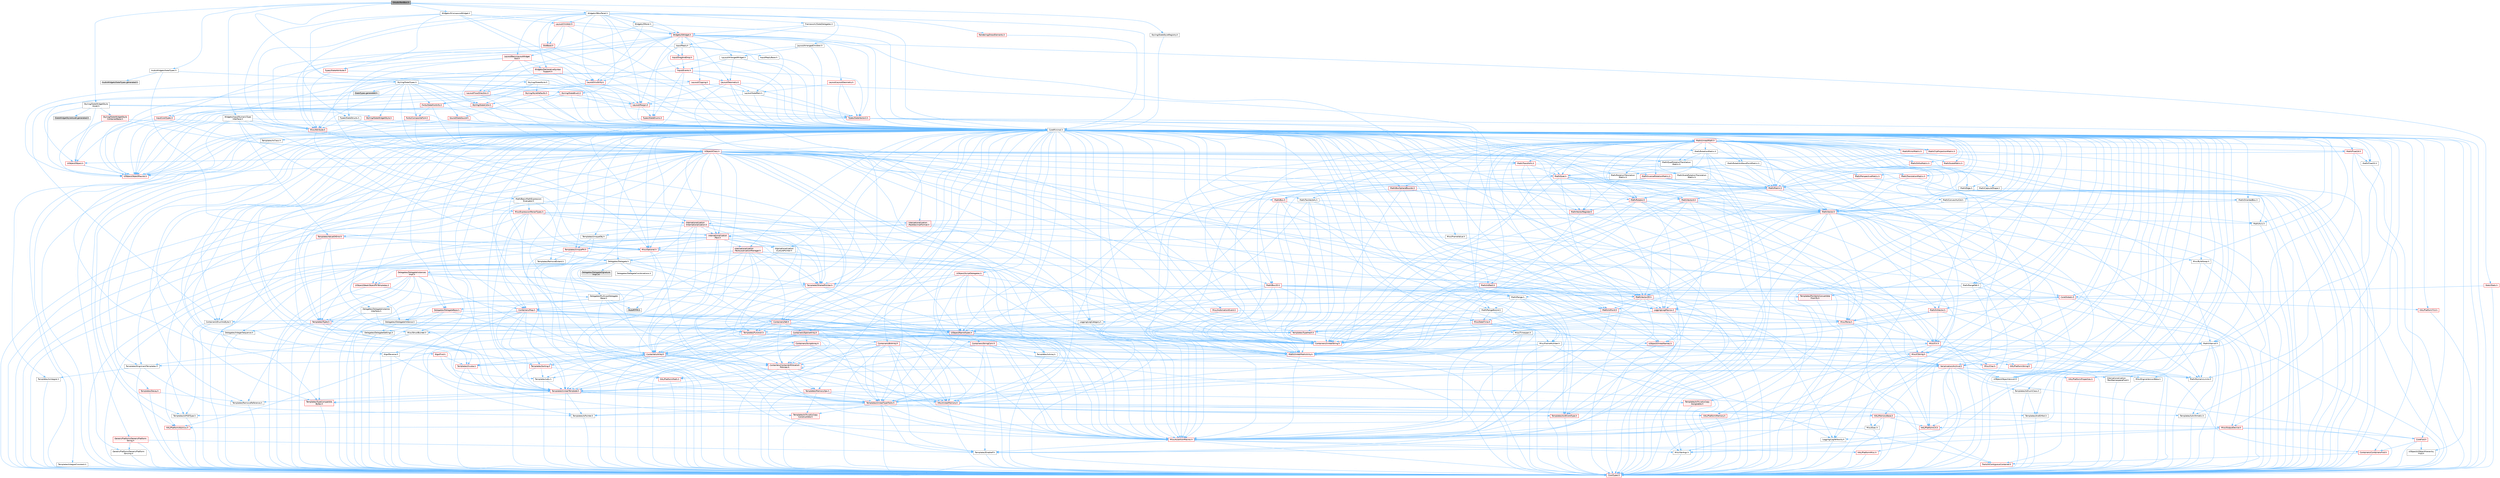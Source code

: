 digraph "SAudioTextBox.h"
{
 // INTERACTIVE_SVG=YES
 // LATEX_PDF_SIZE
  bgcolor="transparent";
  edge [fontname=Helvetica,fontsize=10,labelfontname=Helvetica,labelfontsize=10];
  node [fontname=Helvetica,fontsize=10,shape=box,height=0.2,width=0.4];
  Node1 [id="Node000001",label="SAudioTextBox.h",height=0.2,width=0.4,color="gray40", fillcolor="grey60", style="filled", fontcolor="black",tooltip=" "];
  Node1 -> Node2 [id="edge1_Node000001_Node000002",color="steelblue1",style="solid",tooltip=" "];
  Node2 [id="Node000002",label="AudioWidgetsSlateTypes.h",height=0.2,width=0.4,color="grey40", fillcolor="white", style="filled",URL="$d1/d08/AudioWidgetsSlateTypes_8h.html",tooltip=" "];
  Node2 -> Node3 [id="edge2_Node000002_Node000003",color="steelblue1",style="solid",tooltip=" "];
  Node3 [id="Node000003",label="Delegates/Delegate.h",height=0.2,width=0.4,color="grey40", fillcolor="white", style="filled",URL="$d4/d80/Delegate_8h.html",tooltip=" "];
  Node3 -> Node4 [id="edge3_Node000003_Node000004",color="steelblue1",style="solid",tooltip=" "];
  Node4 [id="Node000004",label="CoreTypes.h",height=0.2,width=0.4,color="red", fillcolor="#FFF0F0", style="filled",URL="$dc/dec/CoreTypes_8h.html",tooltip=" "];
  Node3 -> Node18 [id="edge4_Node000003_Node000018",color="steelblue1",style="solid",tooltip=" "];
  Node18 [id="Node000018",label="Misc/AssertionMacros.h",height=0.2,width=0.4,color="red", fillcolor="#FFF0F0", style="filled",URL="$d0/dfa/AssertionMacros_8h.html",tooltip=" "];
  Node18 -> Node4 [id="edge5_Node000018_Node000004",color="steelblue1",style="solid",tooltip=" "];
  Node18 -> Node19 [id="edge6_Node000018_Node000019",color="steelblue1",style="solid",tooltip=" "];
  Node19 [id="Node000019",label="HAL/PlatformMisc.h",height=0.2,width=0.4,color="red", fillcolor="#FFF0F0", style="filled",URL="$d0/df5/PlatformMisc_8h.html",tooltip=" "];
  Node19 -> Node4 [id="edge7_Node000019_Node000004",color="steelblue1",style="solid",tooltip=" "];
  Node18 -> Node55 [id="edge8_Node000018_Node000055",color="steelblue1",style="solid",tooltip=" "];
  Node55 [id="Node000055",label="Templates/EnableIf.h",height=0.2,width=0.4,color="grey40", fillcolor="white", style="filled",URL="$d7/d60/EnableIf_8h.html",tooltip=" "];
  Node55 -> Node4 [id="edge9_Node000055_Node000004",color="steelblue1",style="solid",tooltip=" "];
  Node18 -> Node61 [id="edge10_Node000018_Node000061",color="steelblue1",style="solid",tooltip=" "];
  Node61 [id="Node000061",label="Misc/VarArgs.h",height=0.2,width=0.4,color="grey40", fillcolor="white", style="filled",URL="$d5/d6f/VarArgs_8h.html",tooltip=" "];
  Node61 -> Node4 [id="edge11_Node000061_Node000004",color="steelblue1",style="solid",tooltip=" "];
  Node3 -> Node69 [id="edge12_Node000003_Node000069",color="steelblue1",style="solid",tooltip=" "];
  Node69 [id="Node000069",label="UObject/NameTypes.h",height=0.2,width=0.4,color="red", fillcolor="#FFF0F0", style="filled",URL="$d6/d35/NameTypes_8h.html",tooltip=" "];
  Node69 -> Node4 [id="edge13_Node000069_Node000004",color="steelblue1",style="solid",tooltip=" "];
  Node69 -> Node18 [id="edge14_Node000069_Node000018",color="steelblue1",style="solid",tooltip=" "];
  Node69 -> Node70 [id="edge15_Node000069_Node000070",color="steelblue1",style="solid",tooltip=" "];
  Node70 [id="Node000070",label="HAL/UnrealMemory.h",height=0.2,width=0.4,color="red", fillcolor="#FFF0F0", style="filled",URL="$d9/d96/UnrealMemory_8h.html",tooltip=" "];
  Node70 -> Node4 [id="edge16_Node000070_Node000004",color="steelblue1",style="solid",tooltip=" "];
  Node70 -> Node74 [id="edge17_Node000070_Node000074",color="steelblue1",style="solid",tooltip=" "];
  Node74 [id="Node000074",label="HAL/MemoryBase.h",height=0.2,width=0.4,color="red", fillcolor="#FFF0F0", style="filled",URL="$d6/d9f/MemoryBase_8h.html",tooltip=" "];
  Node74 -> Node4 [id="edge18_Node000074_Node000004",color="steelblue1",style="solid",tooltip=" "];
  Node74 -> Node48 [id="edge19_Node000074_Node000048",color="steelblue1",style="solid",tooltip=" "];
  Node48 [id="Node000048",label="HAL/PlatformAtomics.h",height=0.2,width=0.4,color="red", fillcolor="#FFF0F0", style="filled",URL="$d3/d36/PlatformAtomics_8h.html",tooltip=" "];
  Node48 -> Node4 [id="edge20_Node000048_Node000004",color="steelblue1",style="solid",tooltip=" "];
  Node74 -> Node31 [id="edge21_Node000074_Node000031",color="steelblue1",style="solid",tooltip=" "];
  Node31 [id="Node000031",label="HAL/PlatformCrt.h",height=0.2,width=0.4,color="red", fillcolor="#FFF0F0", style="filled",URL="$d8/d75/PlatformCrt_8h.html",tooltip=" "];
  Node74 -> Node75 [id="edge22_Node000074_Node000075",color="steelblue1",style="solid",tooltip=" "];
  Node75 [id="Node000075",label="Misc/Exec.h",height=0.2,width=0.4,color="grey40", fillcolor="white", style="filled",URL="$de/ddb/Exec_8h.html",tooltip=" "];
  Node75 -> Node4 [id="edge23_Node000075_Node000004",color="steelblue1",style="solid",tooltip=" "];
  Node75 -> Node18 [id="edge24_Node000075_Node000018",color="steelblue1",style="solid",tooltip=" "];
  Node74 -> Node76 [id="edge25_Node000074_Node000076",color="steelblue1",style="solid",tooltip=" "];
  Node76 [id="Node000076",label="Misc/OutputDevice.h",height=0.2,width=0.4,color="red", fillcolor="#FFF0F0", style="filled",URL="$d7/d32/OutputDevice_8h.html",tooltip=" "];
  Node76 -> Node26 [id="edge26_Node000076_Node000026",color="steelblue1",style="solid",tooltip=" "];
  Node26 [id="Node000026",label="CoreFwd.h",height=0.2,width=0.4,color="red", fillcolor="#FFF0F0", style="filled",URL="$d1/d1e/CoreFwd_8h.html",tooltip=" "];
  Node26 -> Node4 [id="edge27_Node000026_Node000004",color="steelblue1",style="solid",tooltip=" "];
  Node26 -> Node27 [id="edge28_Node000026_Node000027",color="steelblue1",style="solid",tooltip=" "];
  Node27 [id="Node000027",label="Containers/ContainersFwd.h",height=0.2,width=0.4,color="red", fillcolor="#FFF0F0", style="filled",URL="$d4/d0a/ContainersFwd_8h.html",tooltip=" "];
  Node27 -> Node4 [id="edge29_Node000027_Node000004",color="steelblue1",style="solid",tooltip=" "];
  Node27 -> Node24 [id="edge30_Node000027_Node000024",color="steelblue1",style="solid",tooltip=" "];
  Node24 [id="Node000024",label="Traits/IsContiguousContainer.h",height=0.2,width=0.4,color="red", fillcolor="#FFF0F0", style="filled",URL="$d5/d3c/IsContiguousContainer_8h.html",tooltip=" "];
  Node24 -> Node4 [id="edge31_Node000024_Node000004",color="steelblue1",style="solid",tooltip=" "];
  Node26 -> Node29 [id="edge32_Node000026_Node000029",color="steelblue1",style="solid",tooltip=" "];
  Node29 [id="Node000029",label="UObject/UObjectHierarchy\lFwd.h",height=0.2,width=0.4,color="grey40", fillcolor="white", style="filled",URL="$d3/d13/UObjectHierarchyFwd_8h.html",tooltip=" "];
  Node76 -> Node4 [id="edge33_Node000076_Node000004",color="steelblue1",style="solid",tooltip=" "];
  Node76 -> Node77 [id="edge34_Node000076_Node000077",color="steelblue1",style="solid",tooltip=" "];
  Node77 [id="Node000077",label="Logging/LogVerbosity.h",height=0.2,width=0.4,color="grey40", fillcolor="white", style="filled",URL="$d2/d8f/LogVerbosity_8h.html",tooltip=" "];
  Node77 -> Node4 [id="edge35_Node000077_Node000004",color="steelblue1",style="solid",tooltip=" "];
  Node76 -> Node61 [id="edge36_Node000076_Node000061",color="steelblue1",style="solid",tooltip=" "];
  Node70 -> Node87 [id="edge37_Node000070_Node000087",color="steelblue1",style="solid",tooltip=" "];
  Node87 [id="Node000087",label="HAL/PlatformMemory.h",height=0.2,width=0.4,color="red", fillcolor="#FFF0F0", style="filled",URL="$de/d68/PlatformMemory_8h.html",tooltip=" "];
  Node87 -> Node4 [id="edge38_Node000087_Node000004",color="steelblue1",style="solid",tooltip=" "];
  Node70 -> Node90 [id="edge39_Node000070_Node000090",color="steelblue1",style="solid",tooltip=" "];
  Node90 [id="Node000090",label="Templates/IsPointer.h",height=0.2,width=0.4,color="grey40", fillcolor="white", style="filled",URL="$d7/d05/IsPointer_8h.html",tooltip=" "];
  Node90 -> Node4 [id="edge40_Node000090_Node000004",color="steelblue1",style="solid",tooltip=" "];
  Node69 -> Node91 [id="edge41_Node000069_Node000091",color="steelblue1",style="solid",tooltip=" "];
  Node91 [id="Node000091",label="Templates/UnrealTypeTraits.h",height=0.2,width=0.4,color="red", fillcolor="#FFF0F0", style="filled",URL="$d2/d2d/UnrealTypeTraits_8h.html",tooltip=" "];
  Node91 -> Node4 [id="edge42_Node000091_Node000004",color="steelblue1",style="solid",tooltip=" "];
  Node91 -> Node90 [id="edge43_Node000091_Node000090",color="steelblue1",style="solid",tooltip=" "];
  Node91 -> Node18 [id="edge44_Node000091_Node000018",color="steelblue1",style="solid",tooltip=" "];
  Node91 -> Node83 [id="edge45_Node000091_Node000083",color="steelblue1",style="solid",tooltip=" "];
  Node83 [id="Node000083",label="Templates/AndOrNot.h",height=0.2,width=0.4,color="grey40", fillcolor="white", style="filled",URL="$db/d0a/AndOrNot_8h.html",tooltip=" "];
  Node83 -> Node4 [id="edge46_Node000083_Node000004",color="steelblue1",style="solid",tooltip=" "];
  Node91 -> Node55 [id="edge47_Node000091_Node000055",color="steelblue1",style="solid",tooltip=" "];
  Node91 -> Node92 [id="edge48_Node000091_Node000092",color="steelblue1",style="solid",tooltip=" "];
  Node92 [id="Node000092",label="Templates/IsArithmetic.h",height=0.2,width=0.4,color="grey40", fillcolor="white", style="filled",URL="$d2/d5d/IsArithmetic_8h.html",tooltip=" "];
  Node92 -> Node4 [id="edge49_Node000092_Node000004",color="steelblue1",style="solid",tooltip=" "];
  Node91 -> Node94 [id="edge50_Node000091_Node000094",color="steelblue1",style="solid",tooltip=" "];
  Node94 [id="Node000094",label="Templates/IsPODType.h",height=0.2,width=0.4,color="grey40", fillcolor="white", style="filled",URL="$d7/db1/IsPODType_8h.html",tooltip=" "];
  Node94 -> Node4 [id="edge51_Node000094_Node000004",color="steelblue1",style="solid",tooltip=" "];
  Node91 -> Node95 [id="edge52_Node000091_Node000095",color="steelblue1",style="solid",tooltip=" "];
  Node95 [id="Node000095",label="Templates/IsUECoreType.h",height=0.2,width=0.4,color="red", fillcolor="#FFF0F0", style="filled",URL="$d1/db8/IsUECoreType_8h.html",tooltip=" "];
  Node95 -> Node4 [id="edge53_Node000095_Node000004",color="steelblue1",style="solid",tooltip=" "];
  Node91 -> Node84 [id="edge54_Node000091_Node000084",color="steelblue1",style="solid",tooltip=" "];
  Node84 [id="Node000084",label="Templates/IsTriviallyCopy\lConstructible.h",height=0.2,width=0.4,color="red", fillcolor="#FFF0F0", style="filled",URL="$d3/d78/IsTriviallyCopyConstructible_8h.html",tooltip=" "];
  Node84 -> Node4 [id="edge55_Node000084_Node000004",color="steelblue1",style="solid",tooltip=" "];
  Node69 -> Node96 [id="edge56_Node000069_Node000096",color="steelblue1",style="solid",tooltip=" "];
  Node96 [id="Node000096",label="Templates/UnrealTemplate.h",height=0.2,width=0.4,color="red", fillcolor="#FFF0F0", style="filled",URL="$d4/d24/UnrealTemplate_8h.html",tooltip=" "];
  Node96 -> Node4 [id="edge57_Node000096_Node000004",color="steelblue1",style="solid",tooltip=" "];
  Node96 -> Node90 [id="edge58_Node000096_Node000090",color="steelblue1",style="solid",tooltip=" "];
  Node96 -> Node70 [id="edge59_Node000096_Node000070",color="steelblue1",style="solid",tooltip=" "];
  Node96 -> Node91 [id="edge60_Node000096_Node000091",color="steelblue1",style="solid",tooltip=" "];
  Node96 -> Node99 [id="edge61_Node000096_Node000099",color="steelblue1",style="solid",tooltip=" "];
  Node99 [id="Node000099",label="Templates/RemoveReference.h",height=0.2,width=0.4,color="grey40", fillcolor="white", style="filled",URL="$da/dbe/RemoveReference_8h.html",tooltip=" "];
  Node99 -> Node4 [id="edge62_Node000099_Node000004",color="steelblue1",style="solid",tooltip=" "];
  Node96 -> Node100 [id="edge63_Node000096_Node000100",color="steelblue1",style="solid",tooltip=" "];
  Node100 [id="Node000100",label="Templates/TypeCompatible\lBytes.h",height=0.2,width=0.4,color="red", fillcolor="#FFF0F0", style="filled",URL="$df/d0a/TypeCompatibleBytes_8h.html",tooltip=" "];
  Node100 -> Node4 [id="edge64_Node000100_Node000004",color="steelblue1",style="solid",tooltip=" "];
  Node96 -> Node24 [id="edge65_Node000096_Node000024",color="steelblue1",style="solid",tooltip=" "];
  Node69 -> Node102 [id="edge66_Node000069_Node000102",color="steelblue1",style="solid",tooltip=" "];
  Node102 [id="Node000102",label="Containers/UnrealString.h",height=0.2,width=0.4,color="red", fillcolor="#FFF0F0", style="filled",URL="$d5/dba/UnrealString_8h.html",tooltip=" "];
  Node69 -> Node109 [id="edge67_Node000069_Node000109",color="steelblue1",style="solid",tooltip=" "];
  Node109 [id="Node000109",label="Containers/StringConv.h",height=0.2,width=0.4,color="red", fillcolor="#FFF0F0", style="filled",URL="$d3/ddf/StringConv_8h.html",tooltip=" "];
  Node109 -> Node4 [id="edge68_Node000109_Node000004",color="steelblue1",style="solid",tooltip=" "];
  Node109 -> Node18 [id="edge69_Node000109_Node000018",color="steelblue1",style="solid",tooltip=" "];
  Node109 -> Node110 [id="edge70_Node000109_Node000110",color="steelblue1",style="solid",tooltip=" "];
  Node110 [id="Node000110",label="Containers/ContainerAllocation\lPolicies.h",height=0.2,width=0.4,color="red", fillcolor="#FFF0F0", style="filled",URL="$d7/dff/ContainerAllocationPolicies_8h.html",tooltip=" "];
  Node110 -> Node4 [id="edge71_Node000110_Node000004",color="steelblue1",style="solid",tooltip=" "];
  Node110 -> Node110 [id="edge72_Node000110_Node000110",color="steelblue1",style="solid",tooltip=" "];
  Node110 -> Node112 [id="edge73_Node000110_Node000112",color="steelblue1",style="solid",tooltip=" "];
  Node112 [id="Node000112",label="HAL/PlatformMath.h",height=0.2,width=0.4,color="red", fillcolor="#FFF0F0", style="filled",URL="$dc/d53/PlatformMath_8h.html",tooltip=" "];
  Node112 -> Node4 [id="edge74_Node000112_Node000004",color="steelblue1",style="solid",tooltip=" "];
  Node110 -> Node70 [id="edge75_Node000110_Node000070",color="steelblue1",style="solid",tooltip=" "];
  Node110 -> Node41 [id="edge76_Node000110_Node000041",color="steelblue1",style="solid",tooltip=" "];
  Node41 [id="Node000041",label="Math/NumericLimits.h",height=0.2,width=0.4,color="grey40", fillcolor="white", style="filled",URL="$df/d1b/NumericLimits_8h.html",tooltip=" "];
  Node41 -> Node4 [id="edge77_Node000041_Node000004",color="steelblue1",style="solid",tooltip=" "];
  Node110 -> Node18 [id="edge78_Node000110_Node000018",color="steelblue1",style="solid",tooltip=" "];
  Node110 -> Node121 [id="edge79_Node000110_Node000121",color="steelblue1",style="solid",tooltip=" "];
  Node121 [id="Node000121",label="Templates/MemoryOps.h",height=0.2,width=0.4,color="red", fillcolor="#FFF0F0", style="filled",URL="$db/dea/MemoryOps_8h.html",tooltip=" "];
  Node121 -> Node4 [id="edge80_Node000121_Node000004",color="steelblue1",style="solid",tooltip=" "];
  Node121 -> Node70 [id="edge81_Node000121_Node000070",color="steelblue1",style="solid",tooltip=" "];
  Node121 -> Node85 [id="edge82_Node000121_Node000085",color="steelblue1",style="solid",tooltip=" "];
  Node85 [id="Node000085",label="Templates/IsTriviallyCopy\lAssignable.h",height=0.2,width=0.4,color="red", fillcolor="#FFF0F0", style="filled",URL="$d2/df2/IsTriviallyCopyAssignable_8h.html",tooltip=" "];
  Node85 -> Node4 [id="edge83_Node000085_Node000004",color="steelblue1",style="solid",tooltip=" "];
  Node121 -> Node84 [id="edge84_Node000121_Node000084",color="steelblue1",style="solid",tooltip=" "];
  Node121 -> Node91 [id="edge85_Node000121_Node000091",color="steelblue1",style="solid",tooltip=" "];
  Node110 -> Node100 [id="edge86_Node000110_Node000100",color="steelblue1",style="solid",tooltip=" "];
  Node109 -> Node122 [id="edge87_Node000109_Node000122",color="steelblue1",style="solid",tooltip=" "];
  Node122 [id="Node000122",label="Containers/Array.h",height=0.2,width=0.4,color="red", fillcolor="#FFF0F0", style="filled",URL="$df/dd0/Array_8h.html",tooltip=" "];
  Node122 -> Node4 [id="edge88_Node000122_Node000004",color="steelblue1",style="solid",tooltip=" "];
  Node122 -> Node18 [id="edge89_Node000122_Node000018",color="steelblue1",style="solid",tooltip=" "];
  Node122 -> Node70 [id="edge90_Node000122_Node000070",color="steelblue1",style="solid",tooltip=" "];
  Node122 -> Node91 [id="edge91_Node000122_Node000091",color="steelblue1",style="solid",tooltip=" "];
  Node122 -> Node96 [id="edge92_Node000122_Node000096",color="steelblue1",style="solid",tooltip=" "];
  Node122 -> Node110 [id="edge93_Node000122_Node000110",color="steelblue1",style="solid",tooltip=" "];
  Node122 -> Node129 [id="edge94_Node000122_Node000129",color="steelblue1",style="solid",tooltip=" "];
  Node129 [id="Node000129",label="Serialization/Archive.h",height=0.2,width=0.4,color="red", fillcolor="#FFF0F0", style="filled",URL="$d7/d3b/Archive_8h.html",tooltip=" "];
  Node129 -> Node26 [id="edge95_Node000129_Node000026",color="steelblue1",style="solid",tooltip=" "];
  Node129 -> Node4 [id="edge96_Node000129_Node000004",color="steelblue1",style="solid",tooltip=" "];
  Node129 -> Node130 [id="edge97_Node000129_Node000130",color="steelblue1",style="solid",tooltip=" "];
  Node130 [id="Node000130",label="HAL/PlatformProperties.h",height=0.2,width=0.4,color="red", fillcolor="#FFF0F0", style="filled",URL="$d9/db0/PlatformProperties_8h.html",tooltip=" "];
  Node130 -> Node4 [id="edge98_Node000130_Node000004",color="steelblue1",style="solid",tooltip=" "];
  Node129 -> Node133 [id="edge99_Node000129_Node000133",color="steelblue1",style="solid",tooltip=" "];
  Node133 [id="Node000133",label="Internationalization\l/TextNamespaceFwd.h",height=0.2,width=0.4,color="grey40", fillcolor="white", style="filled",URL="$d8/d97/TextNamespaceFwd_8h.html",tooltip=" "];
  Node133 -> Node4 [id="edge100_Node000133_Node000004",color="steelblue1",style="solid",tooltip=" "];
  Node129 -> Node18 [id="edge101_Node000129_Node000018",color="steelblue1",style="solid",tooltip=" "];
  Node129 -> Node134 [id="edge102_Node000129_Node000134",color="steelblue1",style="solid",tooltip=" "];
  Node134 [id="Node000134",label="Misc/EngineVersionBase.h",height=0.2,width=0.4,color="grey40", fillcolor="white", style="filled",URL="$d5/d2b/EngineVersionBase_8h.html",tooltip=" "];
  Node134 -> Node4 [id="edge103_Node000134_Node000004",color="steelblue1",style="solid",tooltip=" "];
  Node129 -> Node61 [id="edge104_Node000129_Node000061",color="steelblue1",style="solid",tooltip=" "];
  Node129 -> Node55 [id="edge105_Node000129_Node000055",color="steelblue1",style="solid",tooltip=" "];
  Node129 -> Node137 [id="edge106_Node000129_Node000137",color="steelblue1",style="solid",tooltip=" "];
  Node137 [id="Node000137",label="Templates/IsEnumClass.h",height=0.2,width=0.4,color="grey40", fillcolor="white", style="filled",URL="$d7/d15/IsEnumClass_8h.html",tooltip=" "];
  Node137 -> Node4 [id="edge107_Node000137_Node000004",color="steelblue1",style="solid",tooltip=" "];
  Node137 -> Node83 [id="edge108_Node000137_Node000083",color="steelblue1",style="solid",tooltip=" "];
  Node129 -> Node96 [id="edge109_Node000129_Node000096",color="steelblue1",style="solid",tooltip=" "];
  Node129 -> Node138 [id="edge110_Node000129_Node000138",color="steelblue1",style="solid",tooltip=" "];
  Node138 [id="Node000138",label="UObject/ObjectVersion.h",height=0.2,width=0.4,color="grey40", fillcolor="white", style="filled",URL="$da/d63/ObjectVersion_8h.html",tooltip=" "];
  Node138 -> Node4 [id="edge111_Node000138_Node000004",color="steelblue1",style="solid",tooltip=" "];
  Node122 -> Node155 [id="edge112_Node000122_Node000155",color="steelblue1",style="solid",tooltip=" "];
  Node155 [id="Node000155",label="Templates/Invoke.h",height=0.2,width=0.4,color="red", fillcolor="#FFF0F0", style="filled",URL="$d7/deb/Invoke_8h.html",tooltip=" "];
  Node155 -> Node4 [id="edge113_Node000155_Node000004",color="steelblue1",style="solid",tooltip=" "];
  Node155 -> Node96 [id="edge114_Node000155_Node000096",color="steelblue1",style="solid",tooltip=" "];
  Node122 -> Node160 [id="edge115_Node000122_Node000160",color="steelblue1",style="solid",tooltip=" "];
  Node160 [id="Node000160",label="Templates/Less.h",height=0.2,width=0.4,color="grey40", fillcolor="white", style="filled",URL="$de/dc8/Less_8h.html",tooltip=" "];
  Node160 -> Node4 [id="edge116_Node000160_Node000004",color="steelblue1",style="solid",tooltip=" "];
  Node160 -> Node96 [id="edge117_Node000160_Node000096",color="steelblue1",style="solid",tooltip=" "];
  Node122 -> Node168 [id="edge118_Node000122_Node000168",color="steelblue1",style="solid",tooltip=" "];
  Node168 [id="Node000168",label="Templates/Sorting.h",height=0.2,width=0.4,color="red", fillcolor="#FFF0F0", style="filled",URL="$d3/d9e/Sorting_8h.html",tooltip=" "];
  Node168 -> Node4 [id="edge119_Node000168_Node000004",color="steelblue1",style="solid",tooltip=" "];
  Node168 -> Node112 [id="edge120_Node000168_Node000112",color="steelblue1",style="solid",tooltip=" "];
  Node168 -> Node160 [id="edge121_Node000168_Node000160",color="steelblue1",style="solid",tooltip=" "];
  Node122 -> Node172 [id="edge122_Node000122_Node000172",color="steelblue1",style="solid",tooltip=" "];
  Node172 [id="Node000172",label="Templates/AlignmentTemplates.h",height=0.2,width=0.4,color="grey40", fillcolor="white", style="filled",URL="$dd/d32/AlignmentTemplates_8h.html",tooltip=" "];
  Node172 -> Node4 [id="edge123_Node000172_Node000004",color="steelblue1",style="solid",tooltip=" "];
  Node172 -> Node81 [id="edge124_Node000172_Node000081",color="steelblue1",style="solid",tooltip=" "];
  Node81 [id="Node000081",label="Templates/IsIntegral.h",height=0.2,width=0.4,color="grey40", fillcolor="white", style="filled",URL="$da/d64/IsIntegral_8h.html",tooltip=" "];
  Node81 -> Node4 [id="edge125_Node000081_Node000004",color="steelblue1",style="solid",tooltip=" "];
  Node172 -> Node90 [id="edge126_Node000172_Node000090",color="steelblue1",style="solid",tooltip=" "];
  Node109 -> Node146 [id="edge127_Node000109_Node000146",color="steelblue1",style="solid",tooltip=" "];
  Node146 [id="Node000146",label="Misc/CString.h",height=0.2,width=0.4,color="red", fillcolor="#FFF0F0", style="filled",URL="$d2/d49/CString_8h.html",tooltip=" "];
  Node146 -> Node4 [id="edge128_Node000146_Node000004",color="steelblue1",style="solid",tooltip=" "];
  Node146 -> Node31 [id="edge129_Node000146_Node000031",color="steelblue1",style="solid",tooltip=" "];
  Node146 -> Node72 [id="edge130_Node000146_Node000072",color="steelblue1",style="solid",tooltip=" "];
  Node72 [id="Node000072",label="HAL/PlatformString.h",height=0.2,width=0.4,color="red", fillcolor="#FFF0F0", style="filled",URL="$db/db5/PlatformString_8h.html",tooltip=" "];
  Node72 -> Node4 [id="edge131_Node000072_Node000004",color="steelblue1",style="solid",tooltip=" "];
  Node146 -> Node18 [id="edge132_Node000146_Node000018",color="steelblue1",style="solid",tooltip=" "];
  Node146 -> Node147 [id="edge133_Node000146_Node000147",color="steelblue1",style="solid",tooltip=" "];
  Node147 [id="Node000147",label="Misc/Char.h",height=0.2,width=0.4,color="red", fillcolor="#FFF0F0", style="filled",URL="$d0/d58/Char_8h.html",tooltip=" "];
  Node147 -> Node4 [id="edge134_Node000147_Node000004",color="steelblue1",style="solid",tooltip=" "];
  Node146 -> Node61 [id="edge135_Node000146_Node000061",color="steelblue1",style="solid",tooltip=" "];
  Node109 -> Node173 [id="edge136_Node000109_Node000173",color="steelblue1",style="solid",tooltip=" "];
  Node173 [id="Node000173",label="Templates/IsArray.h",height=0.2,width=0.4,color="grey40", fillcolor="white", style="filled",URL="$d8/d8d/IsArray_8h.html",tooltip=" "];
  Node173 -> Node4 [id="edge137_Node000173_Node000004",color="steelblue1",style="solid",tooltip=" "];
  Node109 -> Node96 [id="edge138_Node000109_Node000096",color="steelblue1",style="solid",tooltip=" "];
  Node109 -> Node91 [id="edge139_Node000109_Node000091",color="steelblue1",style="solid",tooltip=" "];
  Node109 -> Node24 [id="edge140_Node000109_Node000024",color="steelblue1",style="solid",tooltip=" "];
  Node69 -> Node174 [id="edge141_Node000069_Node000174",color="steelblue1",style="solid",tooltip=" "];
  Node174 [id="Node000174",label="UObject/UnrealNames.h",height=0.2,width=0.4,color="red", fillcolor="#FFF0F0", style="filled",URL="$d8/db1/UnrealNames_8h.html",tooltip=" "];
  Node174 -> Node4 [id="edge142_Node000174_Node000004",color="steelblue1",style="solid",tooltip=" "];
  Node3 -> Node182 [id="edge143_Node000003_Node000182",color="steelblue1",style="solid",tooltip=" "];
  Node182 [id="Node000182",label="Templates/SharedPointer.h",height=0.2,width=0.4,color="red", fillcolor="#FFF0F0", style="filled",URL="$d2/d17/SharedPointer_8h.html",tooltip=" "];
  Node182 -> Node4 [id="edge144_Node000182_Node000004",color="steelblue1",style="solid",tooltip=" "];
  Node182 -> Node183 [id="edge145_Node000182_Node000183",color="steelblue1",style="solid",tooltip=" "];
  Node183 [id="Node000183",label="Templates/PointerIsConvertible\lFromTo.h",height=0.2,width=0.4,color="red", fillcolor="#FFF0F0", style="filled",URL="$d6/d65/PointerIsConvertibleFromTo_8h.html",tooltip=" "];
  Node183 -> Node4 [id="edge146_Node000183_Node000004",color="steelblue1",style="solid",tooltip=" "];
  Node182 -> Node18 [id="edge147_Node000182_Node000018",color="steelblue1",style="solid",tooltip=" "];
  Node182 -> Node70 [id="edge148_Node000182_Node000070",color="steelblue1",style="solid",tooltip=" "];
  Node182 -> Node122 [id="edge149_Node000182_Node000122",color="steelblue1",style="solid",tooltip=" "];
  Node182 -> Node184 [id="edge150_Node000182_Node000184",color="steelblue1",style="solid",tooltip=" "];
  Node184 [id="Node000184",label="Containers/Map.h",height=0.2,width=0.4,color="red", fillcolor="#FFF0F0", style="filled",URL="$df/d79/Map_8h.html",tooltip=" "];
  Node184 -> Node4 [id="edge151_Node000184_Node000004",color="steelblue1",style="solid",tooltip=" "];
  Node184 -> Node185 [id="edge152_Node000184_Node000185",color="steelblue1",style="solid",tooltip=" "];
  Node185 [id="Node000185",label="Algo/Reverse.h",height=0.2,width=0.4,color="grey40", fillcolor="white", style="filled",URL="$d5/d93/Reverse_8h.html",tooltip=" "];
  Node185 -> Node4 [id="edge153_Node000185_Node000004",color="steelblue1",style="solid",tooltip=" "];
  Node185 -> Node96 [id="edge154_Node000185_Node000096",color="steelblue1",style="solid",tooltip=" "];
  Node184 -> Node186 [id="edge155_Node000184_Node000186",color="steelblue1",style="solid",tooltip=" "];
  Node186 [id="Node000186",label="Containers/Set.h",height=0.2,width=0.4,color="red", fillcolor="#FFF0F0", style="filled",URL="$d4/d45/Set_8h.html",tooltip=" "];
  Node186 -> Node110 [id="edge156_Node000186_Node000110",color="steelblue1",style="solid",tooltip=" "];
  Node186 -> Node188 [id="edge157_Node000186_Node000188",color="steelblue1",style="solid",tooltip=" "];
  Node188 [id="Node000188",label="Containers/SparseArray.h",height=0.2,width=0.4,color="red", fillcolor="#FFF0F0", style="filled",URL="$d5/dbf/SparseArray_8h.html",tooltip=" "];
  Node188 -> Node4 [id="edge158_Node000188_Node000004",color="steelblue1",style="solid",tooltip=" "];
  Node188 -> Node18 [id="edge159_Node000188_Node000018",color="steelblue1",style="solid",tooltip=" "];
  Node188 -> Node70 [id="edge160_Node000188_Node000070",color="steelblue1",style="solid",tooltip=" "];
  Node188 -> Node91 [id="edge161_Node000188_Node000091",color="steelblue1",style="solid",tooltip=" "];
  Node188 -> Node96 [id="edge162_Node000188_Node000096",color="steelblue1",style="solid",tooltip=" "];
  Node188 -> Node110 [id="edge163_Node000188_Node000110",color="steelblue1",style="solid",tooltip=" "];
  Node188 -> Node160 [id="edge164_Node000188_Node000160",color="steelblue1",style="solid",tooltip=" "];
  Node188 -> Node122 [id="edge165_Node000188_Node000122",color="steelblue1",style="solid",tooltip=" "];
  Node188 -> Node171 [id="edge166_Node000188_Node000171",color="steelblue1",style="solid",tooltip=" "];
  Node171 [id="Node000171",label="Math/UnrealMathUtility.h",height=0.2,width=0.4,color="red", fillcolor="#FFF0F0", style="filled",URL="$db/db8/UnrealMathUtility_8h.html",tooltip=" "];
  Node171 -> Node4 [id="edge167_Node000171_Node000004",color="steelblue1",style="solid",tooltip=" "];
  Node171 -> Node18 [id="edge168_Node000171_Node000018",color="steelblue1",style="solid",tooltip=" "];
  Node171 -> Node112 [id="edge169_Node000171_Node000112",color="steelblue1",style="solid",tooltip=" "];
  Node188 -> Node189 [id="edge170_Node000188_Node000189",color="steelblue1",style="solid",tooltip=" "];
  Node189 [id="Node000189",label="Containers/ScriptArray.h",height=0.2,width=0.4,color="red", fillcolor="#FFF0F0", style="filled",URL="$dc/daf/ScriptArray_8h.html",tooltip=" "];
  Node189 -> Node4 [id="edge171_Node000189_Node000004",color="steelblue1",style="solid",tooltip=" "];
  Node189 -> Node18 [id="edge172_Node000189_Node000018",color="steelblue1",style="solid",tooltip=" "];
  Node189 -> Node70 [id="edge173_Node000189_Node000070",color="steelblue1",style="solid",tooltip=" "];
  Node189 -> Node110 [id="edge174_Node000189_Node000110",color="steelblue1",style="solid",tooltip=" "];
  Node189 -> Node122 [id="edge175_Node000189_Node000122",color="steelblue1",style="solid",tooltip=" "];
  Node188 -> Node190 [id="edge176_Node000188_Node000190",color="steelblue1",style="solid",tooltip=" "];
  Node190 [id="Node000190",label="Containers/BitArray.h",height=0.2,width=0.4,color="red", fillcolor="#FFF0F0", style="filled",URL="$d1/de4/BitArray_8h.html",tooltip=" "];
  Node190 -> Node110 [id="edge177_Node000190_Node000110",color="steelblue1",style="solid",tooltip=" "];
  Node190 -> Node4 [id="edge178_Node000190_Node000004",color="steelblue1",style="solid",tooltip=" "];
  Node190 -> Node48 [id="edge179_Node000190_Node000048",color="steelblue1",style="solid",tooltip=" "];
  Node190 -> Node70 [id="edge180_Node000190_Node000070",color="steelblue1",style="solid",tooltip=" "];
  Node190 -> Node171 [id="edge181_Node000190_Node000171",color="steelblue1",style="solid",tooltip=" "];
  Node190 -> Node18 [id="edge182_Node000190_Node000018",color="steelblue1",style="solid",tooltip=" "];
  Node190 -> Node129 [id="edge183_Node000190_Node000129",color="steelblue1",style="solid",tooltip=" "];
  Node190 -> Node55 [id="edge184_Node000190_Node000055",color="steelblue1",style="solid",tooltip=" "];
  Node190 -> Node155 [id="edge185_Node000190_Node000155",color="steelblue1",style="solid",tooltip=" "];
  Node190 -> Node96 [id="edge186_Node000190_Node000096",color="steelblue1",style="solid",tooltip=" "];
  Node190 -> Node91 [id="edge187_Node000190_Node000091",color="steelblue1",style="solid",tooltip=" "];
  Node188 -> Node102 [id="edge188_Node000188_Node000102",color="steelblue1",style="solid",tooltip=" "];
  Node186 -> Node27 [id="edge189_Node000186_Node000027",color="steelblue1",style="solid",tooltip=" "];
  Node186 -> Node171 [id="edge190_Node000186_Node000171",color="steelblue1",style="solid",tooltip=" "];
  Node186 -> Node18 [id="edge191_Node000186_Node000018",color="steelblue1",style="solid",tooltip=" "];
  Node186 -> Node206 [id="edge192_Node000186_Node000206",color="steelblue1",style="solid",tooltip=" "];
  Node206 [id="Node000206",label="Misc/StructBuilder.h",height=0.2,width=0.4,color="grey40", fillcolor="white", style="filled",URL="$d9/db3/StructBuilder_8h.html",tooltip=" "];
  Node206 -> Node4 [id="edge193_Node000206_Node000004",color="steelblue1",style="solid",tooltip=" "];
  Node206 -> Node171 [id="edge194_Node000206_Node000171",color="steelblue1",style="solid",tooltip=" "];
  Node206 -> Node172 [id="edge195_Node000206_Node000172",color="steelblue1",style="solid",tooltip=" "];
  Node186 -> Node207 [id="edge196_Node000186_Node000207",color="steelblue1",style="solid",tooltip=" "];
  Node207 [id="Node000207",label="Templates/Function.h",height=0.2,width=0.4,color="red", fillcolor="#FFF0F0", style="filled",URL="$df/df5/Function_8h.html",tooltip=" "];
  Node207 -> Node4 [id="edge197_Node000207_Node000004",color="steelblue1",style="solid",tooltip=" "];
  Node207 -> Node18 [id="edge198_Node000207_Node000018",color="steelblue1",style="solid",tooltip=" "];
  Node207 -> Node70 [id="edge199_Node000207_Node000070",color="steelblue1",style="solid",tooltip=" "];
  Node207 -> Node91 [id="edge200_Node000207_Node000091",color="steelblue1",style="solid",tooltip=" "];
  Node207 -> Node155 [id="edge201_Node000207_Node000155",color="steelblue1",style="solid",tooltip=" "];
  Node207 -> Node96 [id="edge202_Node000207_Node000096",color="steelblue1",style="solid",tooltip=" "];
  Node207 -> Node171 [id="edge203_Node000207_Node000171",color="steelblue1",style="solid",tooltip=" "];
  Node186 -> Node168 [id="edge204_Node000186_Node000168",color="steelblue1",style="solid",tooltip=" "];
  Node186 -> Node144 [id="edge205_Node000186_Node000144",color="steelblue1",style="solid",tooltip=" "];
  Node144 [id="Node000144",label="Templates/TypeHash.h",height=0.2,width=0.4,color="red", fillcolor="#FFF0F0", style="filled",URL="$d1/d62/TypeHash_8h.html",tooltip=" "];
  Node144 -> Node4 [id="edge206_Node000144_Node000004",color="steelblue1",style="solid",tooltip=" "];
  Node144 -> Node145 [id="edge207_Node000144_Node000145",color="steelblue1",style="solid",tooltip=" "];
  Node145 [id="Node000145",label="Misc/Crc.h",height=0.2,width=0.4,color="red", fillcolor="#FFF0F0", style="filled",URL="$d4/dd2/Crc_8h.html",tooltip=" "];
  Node145 -> Node4 [id="edge208_Node000145_Node000004",color="steelblue1",style="solid",tooltip=" "];
  Node145 -> Node72 [id="edge209_Node000145_Node000072",color="steelblue1",style="solid",tooltip=" "];
  Node145 -> Node18 [id="edge210_Node000145_Node000018",color="steelblue1",style="solid",tooltip=" "];
  Node145 -> Node146 [id="edge211_Node000145_Node000146",color="steelblue1",style="solid",tooltip=" "];
  Node145 -> Node147 [id="edge212_Node000145_Node000147",color="steelblue1",style="solid",tooltip=" "];
  Node145 -> Node91 [id="edge213_Node000145_Node000091",color="steelblue1",style="solid",tooltip=" "];
  Node186 -> Node96 [id="edge214_Node000186_Node000096",color="steelblue1",style="solid",tooltip=" "];
  Node184 -> Node102 [id="edge215_Node000184_Node000102",color="steelblue1",style="solid",tooltip=" "];
  Node184 -> Node18 [id="edge216_Node000184_Node000018",color="steelblue1",style="solid",tooltip=" "];
  Node184 -> Node206 [id="edge217_Node000184_Node000206",color="steelblue1",style="solid",tooltip=" "];
  Node184 -> Node207 [id="edge218_Node000184_Node000207",color="steelblue1",style="solid",tooltip=" "];
  Node184 -> Node168 [id="edge219_Node000184_Node000168",color="steelblue1",style="solid",tooltip=" "];
  Node184 -> Node210 [id="edge220_Node000184_Node000210",color="steelblue1",style="solid",tooltip=" "];
  Node210 [id="Node000210",label="Templates/Tuple.h",height=0.2,width=0.4,color="red", fillcolor="#FFF0F0", style="filled",URL="$d2/d4f/Tuple_8h.html",tooltip=" "];
  Node210 -> Node4 [id="edge221_Node000210_Node000004",color="steelblue1",style="solid",tooltip=" "];
  Node210 -> Node96 [id="edge222_Node000210_Node000096",color="steelblue1",style="solid",tooltip=" "];
  Node210 -> Node211 [id="edge223_Node000210_Node000211",color="steelblue1",style="solid",tooltip=" "];
  Node211 [id="Node000211",label="Delegates/IntegerSequence.h",height=0.2,width=0.4,color="grey40", fillcolor="white", style="filled",URL="$d2/dcc/IntegerSequence_8h.html",tooltip=" "];
  Node211 -> Node4 [id="edge224_Node000211_Node000004",color="steelblue1",style="solid",tooltip=" "];
  Node210 -> Node155 [id="edge225_Node000210_Node000155",color="steelblue1",style="solid",tooltip=" "];
  Node210 -> Node144 [id="edge226_Node000210_Node000144",color="steelblue1",style="solid",tooltip=" "];
  Node184 -> Node96 [id="edge227_Node000184_Node000096",color="steelblue1",style="solid",tooltip=" "];
  Node184 -> Node91 [id="edge228_Node000184_Node000091",color="steelblue1",style="solid",tooltip=" "];
  Node182 -> Node213 [id="edge229_Node000182_Node000213",color="steelblue1",style="solid",tooltip=" "];
  Node213 [id="Node000213",label="CoreGlobals.h",height=0.2,width=0.4,color="red", fillcolor="#FFF0F0", style="filled",URL="$d5/d8c/CoreGlobals_8h.html",tooltip=" "];
  Node213 -> Node102 [id="edge230_Node000213_Node000102",color="steelblue1",style="solid",tooltip=" "];
  Node213 -> Node4 [id="edge231_Node000213_Node000004",color="steelblue1",style="solid",tooltip=" "];
  Node213 -> Node214 [id="edge232_Node000213_Node000214",color="steelblue1",style="solid",tooltip=" "];
  Node214 [id="Node000214",label="HAL/PlatformTLS.h",height=0.2,width=0.4,color="red", fillcolor="#FFF0F0", style="filled",URL="$d0/def/PlatformTLS_8h.html",tooltip=" "];
  Node214 -> Node4 [id="edge233_Node000214_Node000004",color="steelblue1",style="solid",tooltip=" "];
  Node213 -> Node217 [id="edge234_Node000213_Node000217",color="steelblue1",style="solid",tooltip=" "];
  Node217 [id="Node000217",label="Logging/LogMacros.h",height=0.2,width=0.4,color="red", fillcolor="#FFF0F0", style="filled",URL="$d0/d16/LogMacros_8h.html",tooltip=" "];
  Node217 -> Node102 [id="edge235_Node000217_Node000102",color="steelblue1",style="solid",tooltip=" "];
  Node217 -> Node4 [id="edge236_Node000217_Node000004",color="steelblue1",style="solid",tooltip=" "];
  Node217 -> Node218 [id="edge237_Node000217_Node000218",color="steelblue1",style="solid",tooltip=" "];
  Node218 [id="Node000218",label="Logging/LogCategory.h",height=0.2,width=0.4,color="grey40", fillcolor="white", style="filled",URL="$d9/d36/LogCategory_8h.html",tooltip=" "];
  Node218 -> Node4 [id="edge238_Node000218_Node000004",color="steelblue1",style="solid",tooltip=" "];
  Node218 -> Node77 [id="edge239_Node000218_Node000077",color="steelblue1",style="solid",tooltip=" "];
  Node218 -> Node69 [id="edge240_Node000218_Node000069",color="steelblue1",style="solid",tooltip=" "];
  Node217 -> Node77 [id="edge241_Node000217_Node000077",color="steelblue1",style="solid",tooltip=" "];
  Node217 -> Node18 [id="edge242_Node000217_Node000018",color="steelblue1",style="solid",tooltip=" "];
  Node217 -> Node61 [id="edge243_Node000217_Node000061",color="steelblue1",style="solid",tooltip=" "];
  Node217 -> Node55 [id="edge244_Node000217_Node000055",color="steelblue1",style="solid",tooltip=" "];
  Node213 -> Node76 [id="edge245_Node000213_Node000076",color="steelblue1",style="solid",tooltip=" "];
  Node213 -> Node69 [id="edge246_Node000213_Node000069",color="steelblue1",style="solid",tooltip=" "];
  Node3 -> Node225 [id="edge247_Node000003_Node000225",color="steelblue1",style="solid",tooltip=" "];
  Node225 [id="Node000225",label="UObject/WeakObjectPtrTemplates.h",height=0.2,width=0.4,color="red", fillcolor="#FFF0F0", style="filled",URL="$d8/d3b/WeakObjectPtrTemplates_8h.html",tooltip=" "];
  Node225 -> Node4 [id="edge248_Node000225_Node000004",color="steelblue1",style="solid",tooltip=" "];
  Node225 -> Node184 [id="edge249_Node000225_Node000184",color="steelblue1",style="solid",tooltip=" "];
  Node3 -> Node228 [id="edge250_Node000003_Node000228",color="steelblue1",style="solid",tooltip=" "];
  Node228 [id="Node000228",label="Delegates/MulticastDelegate\lBase.h",height=0.2,width=0.4,color="grey40", fillcolor="white", style="filled",URL="$db/d16/MulticastDelegateBase_8h.html",tooltip=" "];
  Node228 -> Node223 [id="edge251_Node000228_Node000223",color="steelblue1",style="solid",tooltip=" "];
  Node223 [id="Node000223",label="AutoRTFM.h",height=0.2,width=0.4,color="grey60", fillcolor="#E0E0E0", style="filled",tooltip=" "];
  Node228 -> Node4 [id="edge252_Node000228_Node000004",color="steelblue1",style="solid",tooltip=" "];
  Node228 -> Node110 [id="edge253_Node000228_Node000110",color="steelblue1",style="solid",tooltip=" "];
  Node228 -> Node122 [id="edge254_Node000228_Node000122",color="steelblue1",style="solid",tooltip=" "];
  Node228 -> Node171 [id="edge255_Node000228_Node000171",color="steelblue1",style="solid",tooltip=" "];
  Node228 -> Node229 [id="edge256_Node000228_Node000229",color="steelblue1",style="solid",tooltip=" "];
  Node229 [id="Node000229",label="Delegates/IDelegateInstance.h",height=0.2,width=0.4,color="grey40", fillcolor="white", style="filled",URL="$d2/d10/IDelegateInstance_8h.html",tooltip=" "];
  Node229 -> Node4 [id="edge257_Node000229_Node000004",color="steelblue1",style="solid",tooltip=" "];
  Node229 -> Node144 [id="edge258_Node000229_Node000144",color="steelblue1",style="solid",tooltip=" "];
  Node229 -> Node69 [id="edge259_Node000229_Node000069",color="steelblue1",style="solid",tooltip=" "];
  Node229 -> Node230 [id="edge260_Node000229_Node000230",color="steelblue1",style="solid",tooltip=" "];
  Node230 [id="Node000230",label="Delegates/DelegateSettings.h",height=0.2,width=0.4,color="grey40", fillcolor="white", style="filled",URL="$d0/d97/DelegateSettings_8h.html",tooltip=" "];
  Node230 -> Node4 [id="edge261_Node000230_Node000004",color="steelblue1",style="solid",tooltip=" "];
  Node228 -> Node231 [id="edge262_Node000228_Node000231",color="steelblue1",style="solid",tooltip=" "];
  Node231 [id="Node000231",label="Delegates/DelegateBase.h",height=0.2,width=0.4,color="red", fillcolor="#FFF0F0", style="filled",URL="$da/d67/DelegateBase_8h.html",tooltip=" "];
  Node231 -> Node4 [id="edge263_Node000231_Node000004",color="steelblue1",style="solid",tooltip=" "];
  Node231 -> Node110 [id="edge264_Node000231_Node000110",color="steelblue1",style="solid",tooltip=" "];
  Node231 -> Node171 [id="edge265_Node000231_Node000171",color="steelblue1",style="solid",tooltip=" "];
  Node231 -> Node69 [id="edge266_Node000231_Node000069",color="steelblue1",style="solid",tooltip=" "];
  Node231 -> Node230 [id="edge267_Node000231_Node000230",color="steelblue1",style="solid",tooltip=" "];
  Node231 -> Node229 [id="edge268_Node000231_Node000229",color="steelblue1",style="solid",tooltip=" "];
  Node3 -> Node211 [id="edge269_Node000003_Node000211",color="steelblue1",style="solid",tooltip=" "];
  Node3 -> Node223 [id="edge270_Node000003_Node000223",color="steelblue1",style="solid",tooltip=" "];
  Node3 -> Node239 [id="edge271_Node000003_Node000239",color="steelblue1",style="solid",tooltip=" "];
  Node239 [id="Node000239",label="Delegates/DelegateInstance\lInterface.h",height=0.2,width=0.4,color="grey40", fillcolor="white", style="filled",URL="$de/d82/DelegateInstanceInterface_8h.html",tooltip=" "];
  Node239 -> Node18 [id="edge272_Node000239_Node000018",color="steelblue1",style="solid",tooltip=" "];
  Node239 -> Node100 [id="edge273_Node000239_Node000100",color="steelblue1",style="solid",tooltip=" "];
  Node239 -> Node210 [id="edge274_Node000239_Node000210",color="steelblue1",style="solid",tooltip=" "];
  Node3 -> Node240 [id="edge275_Node000003_Node000240",color="steelblue1",style="solid",tooltip=" "];
  Node240 [id="Node000240",label="Delegates/DelegateInstances\lImpl.h",height=0.2,width=0.4,color="red", fillcolor="#FFF0F0", style="filled",URL="$d5/dc6/DelegateInstancesImpl_8h.html",tooltip=" "];
  Node240 -> Node4 [id="edge276_Node000240_Node000004",color="steelblue1",style="solid",tooltip=" "];
  Node240 -> Node239 [id="edge277_Node000240_Node000239",color="steelblue1",style="solid",tooltip=" "];
  Node240 -> Node229 [id="edge278_Node000240_Node000229",color="steelblue1",style="solid",tooltip=" "];
  Node240 -> Node231 [id="edge279_Node000240_Node000231",color="steelblue1",style="solid",tooltip=" "];
  Node240 -> Node18 [id="edge280_Node000240_Node000018",color="steelblue1",style="solid",tooltip=" "];
  Node240 -> Node99 [id="edge281_Node000240_Node000099",color="steelblue1",style="solid",tooltip=" "];
  Node240 -> Node182 [id="edge282_Node000240_Node000182",color="steelblue1",style="solid",tooltip=" "];
  Node240 -> Node210 [id="edge283_Node000240_Node000210",color="steelblue1",style="solid",tooltip=" "];
  Node240 -> Node91 [id="edge284_Node000240_Node000091",color="steelblue1",style="solid",tooltip=" "];
  Node240 -> Node69 [id="edge285_Node000240_Node000069",color="steelblue1",style="solid",tooltip=" "];
  Node240 -> Node225 [id="edge286_Node000240_Node000225",color="steelblue1",style="solid",tooltip=" "];
  Node3 -> Node241 [id="edge287_Node000003_Node000241",color="steelblue1",style="solid",tooltip=" "];
  Node241 [id="Node000241",label="Delegates/DelegateSignature\lImpl.inl",height=0.2,width=0.4,color="grey60", fillcolor="#E0E0E0", style="filled",tooltip=" "];
  Node3 -> Node242 [id="edge288_Node000003_Node000242",color="steelblue1",style="solid",tooltip=" "];
  Node242 [id="Node000242",label="Delegates/DelegateCombinations.h",height=0.2,width=0.4,color="grey40", fillcolor="white", style="filled",URL="$d3/d23/DelegateCombinations_8h.html",tooltip=" "];
  Node2 -> Node243 [id="edge289_Node000002_Node000243",color="steelblue1",style="solid",tooltip=" "];
  Node243 [id="Node000243",label="Styling/SlateTypes.h",height=0.2,width=0.4,color="grey40", fillcolor="white", style="filled",URL="$d2/d6f/SlateTypes_8h.html",tooltip=" "];
  Node243 -> Node244 [id="edge290_Node000243_Node000244",color="steelblue1",style="solid",tooltip=" "];
  Node244 [id="Node000244",label="CoreMinimal.h",height=0.2,width=0.4,color="grey40", fillcolor="white", style="filled",URL="$d7/d67/CoreMinimal_8h.html",tooltip=" "];
  Node244 -> Node4 [id="edge291_Node000244_Node000004",color="steelblue1",style="solid",tooltip=" "];
  Node244 -> Node26 [id="edge292_Node000244_Node000026",color="steelblue1",style="solid",tooltip=" "];
  Node244 -> Node29 [id="edge293_Node000244_Node000029",color="steelblue1",style="solid",tooltip=" "];
  Node244 -> Node27 [id="edge294_Node000244_Node000027",color="steelblue1",style="solid",tooltip=" "];
  Node244 -> Node61 [id="edge295_Node000244_Node000061",color="steelblue1",style="solid",tooltip=" "];
  Node244 -> Node77 [id="edge296_Node000244_Node000077",color="steelblue1",style="solid",tooltip=" "];
  Node244 -> Node76 [id="edge297_Node000244_Node000076",color="steelblue1",style="solid",tooltip=" "];
  Node244 -> Node31 [id="edge298_Node000244_Node000031",color="steelblue1",style="solid",tooltip=" "];
  Node244 -> Node19 [id="edge299_Node000244_Node000019",color="steelblue1",style="solid",tooltip=" "];
  Node244 -> Node18 [id="edge300_Node000244_Node000018",color="steelblue1",style="solid",tooltip=" "];
  Node244 -> Node90 [id="edge301_Node000244_Node000090",color="steelblue1",style="solid",tooltip=" "];
  Node244 -> Node87 [id="edge302_Node000244_Node000087",color="steelblue1",style="solid",tooltip=" "];
  Node244 -> Node48 [id="edge303_Node000244_Node000048",color="steelblue1",style="solid",tooltip=" "];
  Node244 -> Node75 [id="edge304_Node000244_Node000075",color="steelblue1",style="solid",tooltip=" "];
  Node244 -> Node74 [id="edge305_Node000244_Node000074",color="steelblue1",style="solid",tooltip=" "];
  Node244 -> Node70 [id="edge306_Node000244_Node000070",color="steelblue1",style="solid",tooltip=" "];
  Node244 -> Node92 [id="edge307_Node000244_Node000092",color="steelblue1",style="solid",tooltip=" "];
  Node244 -> Node83 [id="edge308_Node000244_Node000083",color="steelblue1",style="solid",tooltip=" "];
  Node244 -> Node94 [id="edge309_Node000244_Node000094",color="steelblue1",style="solid",tooltip=" "];
  Node244 -> Node95 [id="edge310_Node000244_Node000095",color="steelblue1",style="solid",tooltip=" "];
  Node244 -> Node84 [id="edge311_Node000244_Node000084",color="steelblue1",style="solid",tooltip=" "];
  Node244 -> Node91 [id="edge312_Node000244_Node000091",color="steelblue1",style="solid",tooltip=" "];
  Node244 -> Node55 [id="edge313_Node000244_Node000055",color="steelblue1",style="solid",tooltip=" "];
  Node244 -> Node99 [id="edge314_Node000244_Node000099",color="steelblue1",style="solid",tooltip=" "];
  Node244 -> Node245 [id="edge315_Node000244_Node000245",color="steelblue1",style="solid",tooltip=" "];
  Node245 [id="Node000245",label="Templates/IntegralConstant.h",height=0.2,width=0.4,color="grey40", fillcolor="white", style="filled",URL="$db/d1b/IntegralConstant_8h.html",tooltip=" "];
  Node245 -> Node4 [id="edge316_Node000245_Node000004",color="steelblue1",style="solid",tooltip=" "];
  Node244 -> Node246 [id="edge317_Node000244_Node000246",color="steelblue1",style="solid",tooltip=" "];
  Node246 [id="Node000246",label="Templates/IsClass.h",height=0.2,width=0.4,color="grey40", fillcolor="white", style="filled",URL="$db/dcb/IsClass_8h.html",tooltip=" "];
  Node246 -> Node4 [id="edge318_Node000246_Node000004",color="steelblue1",style="solid",tooltip=" "];
  Node244 -> Node100 [id="edge319_Node000244_Node000100",color="steelblue1",style="solid",tooltip=" "];
  Node244 -> Node24 [id="edge320_Node000244_Node000024",color="steelblue1",style="solid",tooltip=" "];
  Node244 -> Node96 [id="edge321_Node000244_Node000096",color="steelblue1",style="solid",tooltip=" "];
  Node244 -> Node41 [id="edge322_Node000244_Node000041",color="steelblue1",style="solid",tooltip=" "];
  Node244 -> Node112 [id="edge323_Node000244_Node000112",color="steelblue1",style="solid",tooltip=" "];
  Node244 -> Node85 [id="edge324_Node000244_Node000085",color="steelblue1",style="solid",tooltip=" "];
  Node244 -> Node121 [id="edge325_Node000244_Node000121",color="steelblue1",style="solid",tooltip=" "];
  Node244 -> Node110 [id="edge326_Node000244_Node000110",color="steelblue1",style="solid",tooltip=" "];
  Node244 -> Node137 [id="edge327_Node000244_Node000137",color="steelblue1",style="solid",tooltip=" "];
  Node244 -> Node130 [id="edge328_Node000244_Node000130",color="steelblue1",style="solid",tooltip=" "];
  Node244 -> Node134 [id="edge329_Node000244_Node000134",color="steelblue1",style="solid",tooltip=" "];
  Node244 -> Node133 [id="edge330_Node000244_Node000133",color="steelblue1",style="solid",tooltip=" "];
  Node244 -> Node129 [id="edge331_Node000244_Node000129",color="steelblue1",style="solid",tooltip=" "];
  Node244 -> Node160 [id="edge332_Node000244_Node000160",color="steelblue1",style="solid",tooltip=" "];
  Node244 -> Node168 [id="edge333_Node000244_Node000168",color="steelblue1",style="solid",tooltip=" "];
  Node244 -> Node147 [id="edge334_Node000244_Node000147",color="steelblue1",style="solid",tooltip=" "];
  Node244 -> Node247 [id="edge335_Node000244_Node000247",color="steelblue1",style="solid",tooltip=" "];
  Node247 [id="Node000247",label="GenericPlatform/GenericPlatform\lStricmp.h",height=0.2,width=0.4,color="grey40", fillcolor="white", style="filled",URL="$d2/d86/GenericPlatformStricmp_8h.html",tooltip=" "];
  Node247 -> Node4 [id="edge336_Node000247_Node000004",color="steelblue1",style="solid",tooltip=" "];
  Node244 -> Node248 [id="edge337_Node000244_Node000248",color="steelblue1",style="solid",tooltip=" "];
  Node248 [id="Node000248",label="GenericPlatform/GenericPlatform\lString.h",height=0.2,width=0.4,color="red", fillcolor="#FFF0F0", style="filled",URL="$dd/d20/GenericPlatformString_8h.html",tooltip=" "];
  Node248 -> Node4 [id="edge338_Node000248_Node000004",color="steelblue1",style="solid",tooltip=" "];
  Node248 -> Node247 [id="edge339_Node000248_Node000247",color="steelblue1",style="solid",tooltip=" "];
  Node248 -> Node55 [id="edge340_Node000248_Node000055",color="steelblue1",style="solid",tooltip=" "];
  Node244 -> Node72 [id="edge341_Node000244_Node000072",color="steelblue1",style="solid",tooltip=" "];
  Node244 -> Node146 [id="edge342_Node000244_Node000146",color="steelblue1",style="solid",tooltip=" "];
  Node244 -> Node145 [id="edge343_Node000244_Node000145",color="steelblue1",style="solid",tooltip=" "];
  Node244 -> Node171 [id="edge344_Node000244_Node000171",color="steelblue1",style="solid",tooltip=" "];
  Node244 -> Node102 [id="edge345_Node000244_Node000102",color="steelblue1",style="solid",tooltip=" "];
  Node244 -> Node122 [id="edge346_Node000244_Node000122",color="steelblue1",style="solid",tooltip=" "];
  Node244 -> Node249 [id="edge347_Node000244_Node000249",color="steelblue1",style="solid",tooltip=" "];
  Node249 [id="Node000249",label="Misc/FrameNumber.h",height=0.2,width=0.4,color="grey40", fillcolor="white", style="filled",URL="$dd/dbd/FrameNumber_8h.html",tooltip=" "];
  Node249 -> Node4 [id="edge348_Node000249_Node000004",color="steelblue1",style="solid",tooltip=" "];
  Node249 -> Node41 [id="edge349_Node000249_Node000041",color="steelblue1",style="solid",tooltip=" "];
  Node249 -> Node171 [id="edge350_Node000249_Node000171",color="steelblue1",style="solid",tooltip=" "];
  Node249 -> Node55 [id="edge351_Node000249_Node000055",color="steelblue1",style="solid",tooltip=" "];
  Node249 -> Node91 [id="edge352_Node000249_Node000091",color="steelblue1",style="solid",tooltip=" "];
  Node244 -> Node250 [id="edge353_Node000244_Node000250",color="steelblue1",style="solid",tooltip=" "];
  Node250 [id="Node000250",label="Misc/Timespan.h",height=0.2,width=0.4,color="grey40", fillcolor="white", style="filled",URL="$da/dd9/Timespan_8h.html",tooltip=" "];
  Node250 -> Node4 [id="edge354_Node000250_Node000004",color="steelblue1",style="solid",tooltip=" "];
  Node250 -> Node251 [id="edge355_Node000250_Node000251",color="steelblue1",style="solid",tooltip=" "];
  Node251 [id="Node000251",label="Math/Interval.h",height=0.2,width=0.4,color="grey40", fillcolor="white", style="filled",URL="$d1/d55/Interval_8h.html",tooltip=" "];
  Node251 -> Node4 [id="edge356_Node000251_Node000004",color="steelblue1",style="solid",tooltip=" "];
  Node251 -> Node92 [id="edge357_Node000251_Node000092",color="steelblue1",style="solid",tooltip=" "];
  Node251 -> Node91 [id="edge358_Node000251_Node000091",color="steelblue1",style="solid",tooltip=" "];
  Node251 -> Node41 [id="edge359_Node000251_Node000041",color="steelblue1",style="solid",tooltip=" "];
  Node251 -> Node171 [id="edge360_Node000251_Node000171",color="steelblue1",style="solid",tooltip=" "];
  Node250 -> Node171 [id="edge361_Node000250_Node000171",color="steelblue1",style="solid",tooltip=" "];
  Node250 -> Node18 [id="edge362_Node000250_Node000018",color="steelblue1",style="solid",tooltip=" "];
  Node244 -> Node109 [id="edge363_Node000244_Node000109",color="steelblue1",style="solid",tooltip=" "];
  Node244 -> Node174 [id="edge364_Node000244_Node000174",color="steelblue1",style="solid",tooltip=" "];
  Node244 -> Node69 [id="edge365_Node000244_Node000069",color="steelblue1",style="solid",tooltip=" "];
  Node244 -> Node252 [id="edge366_Node000244_Node000252",color="steelblue1",style="solid",tooltip=" "];
  Node252 [id="Node000252",label="Misc/Parse.h",height=0.2,width=0.4,color="red", fillcolor="#FFF0F0", style="filled",URL="$dc/d71/Parse_8h.html",tooltip=" "];
  Node252 -> Node102 [id="edge367_Node000252_Node000102",color="steelblue1",style="solid",tooltip=" "];
  Node252 -> Node4 [id="edge368_Node000252_Node000004",color="steelblue1",style="solid",tooltip=" "];
  Node252 -> Node31 [id="edge369_Node000252_Node000031",color="steelblue1",style="solid",tooltip=" "];
  Node252 -> Node207 [id="edge370_Node000252_Node000207",color="steelblue1",style="solid",tooltip=" "];
  Node244 -> Node172 [id="edge371_Node000244_Node000172",color="steelblue1",style="solid",tooltip=" "];
  Node244 -> Node206 [id="edge372_Node000244_Node000206",color="steelblue1",style="solid",tooltip=" "];
  Node244 -> Node114 [id="edge373_Node000244_Node000114",color="steelblue1",style="solid",tooltip=" "];
  Node114 [id="Node000114",label="Templates/Decay.h",height=0.2,width=0.4,color="red", fillcolor="#FFF0F0", style="filled",URL="$dd/d0f/Decay_8h.html",tooltip=" "];
  Node114 -> Node4 [id="edge374_Node000114_Node000004",color="steelblue1",style="solid",tooltip=" "];
  Node114 -> Node99 [id="edge375_Node000114_Node000099",color="steelblue1",style="solid",tooltip=" "];
  Node244 -> Node183 [id="edge376_Node000244_Node000183",color="steelblue1",style="solid",tooltip=" "];
  Node244 -> Node155 [id="edge377_Node000244_Node000155",color="steelblue1",style="solid",tooltip=" "];
  Node244 -> Node207 [id="edge378_Node000244_Node000207",color="steelblue1",style="solid",tooltip=" "];
  Node244 -> Node144 [id="edge379_Node000244_Node000144",color="steelblue1",style="solid",tooltip=" "];
  Node244 -> Node189 [id="edge380_Node000244_Node000189",color="steelblue1",style="solid",tooltip=" "];
  Node244 -> Node190 [id="edge381_Node000244_Node000190",color="steelblue1",style="solid",tooltip=" "];
  Node244 -> Node188 [id="edge382_Node000244_Node000188",color="steelblue1",style="solid",tooltip=" "];
  Node244 -> Node186 [id="edge383_Node000244_Node000186",color="steelblue1",style="solid",tooltip=" "];
  Node244 -> Node185 [id="edge384_Node000244_Node000185",color="steelblue1",style="solid",tooltip=" "];
  Node244 -> Node184 [id="edge385_Node000244_Node000184",color="steelblue1",style="solid",tooltip=" "];
  Node244 -> Node253 [id="edge386_Node000244_Node000253",color="steelblue1",style="solid",tooltip=" "];
  Node253 [id="Node000253",label="Math/IntPoint.h",height=0.2,width=0.4,color="red", fillcolor="#FFF0F0", style="filled",URL="$d3/df7/IntPoint_8h.html",tooltip=" "];
  Node253 -> Node4 [id="edge387_Node000253_Node000004",color="steelblue1",style="solid",tooltip=" "];
  Node253 -> Node18 [id="edge388_Node000253_Node000018",color="steelblue1",style="solid",tooltip=" "];
  Node253 -> Node252 [id="edge389_Node000253_Node000252",color="steelblue1",style="solid",tooltip=" "];
  Node253 -> Node171 [id="edge390_Node000253_Node000171",color="steelblue1",style="solid",tooltip=" "];
  Node253 -> Node102 [id="edge391_Node000253_Node000102",color="steelblue1",style="solid",tooltip=" "];
  Node253 -> Node144 [id="edge392_Node000253_Node000144",color="steelblue1",style="solid",tooltip=" "];
  Node244 -> Node255 [id="edge393_Node000244_Node000255",color="steelblue1",style="solid",tooltip=" "];
  Node255 [id="Node000255",label="Math/IntVector.h",height=0.2,width=0.4,color="red", fillcolor="#FFF0F0", style="filled",URL="$d7/d44/IntVector_8h.html",tooltip=" "];
  Node255 -> Node4 [id="edge394_Node000255_Node000004",color="steelblue1",style="solid",tooltip=" "];
  Node255 -> Node145 [id="edge395_Node000255_Node000145",color="steelblue1",style="solid",tooltip=" "];
  Node255 -> Node252 [id="edge396_Node000255_Node000252",color="steelblue1",style="solid",tooltip=" "];
  Node255 -> Node171 [id="edge397_Node000255_Node000171",color="steelblue1",style="solid",tooltip=" "];
  Node255 -> Node102 [id="edge398_Node000255_Node000102",color="steelblue1",style="solid",tooltip=" "];
  Node244 -> Node218 [id="edge399_Node000244_Node000218",color="steelblue1",style="solid",tooltip=" "];
  Node244 -> Node217 [id="edge400_Node000244_Node000217",color="steelblue1",style="solid",tooltip=" "];
  Node244 -> Node256 [id="edge401_Node000244_Node000256",color="steelblue1",style="solid",tooltip=" "];
  Node256 [id="Node000256",label="Math/Vector2D.h",height=0.2,width=0.4,color="red", fillcolor="#FFF0F0", style="filled",URL="$d3/db0/Vector2D_8h.html",tooltip=" "];
  Node256 -> Node4 [id="edge402_Node000256_Node000004",color="steelblue1",style="solid",tooltip=" "];
  Node256 -> Node18 [id="edge403_Node000256_Node000018",color="steelblue1",style="solid",tooltip=" "];
  Node256 -> Node145 [id="edge404_Node000256_Node000145",color="steelblue1",style="solid",tooltip=" "];
  Node256 -> Node171 [id="edge405_Node000256_Node000171",color="steelblue1",style="solid",tooltip=" "];
  Node256 -> Node102 [id="edge406_Node000256_Node000102",color="steelblue1",style="solid",tooltip=" "];
  Node256 -> Node252 [id="edge407_Node000256_Node000252",color="steelblue1",style="solid",tooltip=" "];
  Node256 -> Node253 [id="edge408_Node000256_Node000253",color="steelblue1",style="solid",tooltip=" "];
  Node256 -> Node217 [id="edge409_Node000256_Node000217",color="steelblue1",style="solid",tooltip=" "];
  Node244 -> Node260 [id="edge410_Node000244_Node000260",color="steelblue1",style="solid",tooltip=" "];
  Node260 [id="Node000260",label="Math/IntRect.h",height=0.2,width=0.4,color="red", fillcolor="#FFF0F0", style="filled",URL="$d7/d53/IntRect_8h.html",tooltip=" "];
  Node260 -> Node4 [id="edge411_Node000260_Node000004",color="steelblue1",style="solid",tooltip=" "];
  Node260 -> Node171 [id="edge412_Node000260_Node000171",color="steelblue1",style="solid",tooltip=" "];
  Node260 -> Node102 [id="edge413_Node000260_Node000102",color="steelblue1",style="solid",tooltip=" "];
  Node260 -> Node253 [id="edge414_Node000260_Node000253",color="steelblue1",style="solid",tooltip=" "];
  Node260 -> Node256 [id="edge415_Node000260_Node000256",color="steelblue1",style="solid",tooltip=" "];
  Node244 -> Node261 [id="edge416_Node000244_Node000261",color="steelblue1",style="solid",tooltip=" "];
  Node261 [id="Node000261",label="Misc/ByteSwap.h",height=0.2,width=0.4,color="grey40", fillcolor="white", style="filled",URL="$dc/dd7/ByteSwap_8h.html",tooltip=" "];
  Node261 -> Node4 [id="edge417_Node000261_Node000004",color="steelblue1",style="solid",tooltip=" "];
  Node261 -> Node31 [id="edge418_Node000261_Node000031",color="steelblue1",style="solid",tooltip=" "];
  Node244 -> Node143 [id="edge419_Node000244_Node000143",color="steelblue1",style="solid",tooltip=" "];
  Node143 [id="Node000143",label="Containers/EnumAsByte.h",height=0.2,width=0.4,color="grey40", fillcolor="white", style="filled",URL="$d6/d9a/EnumAsByte_8h.html",tooltip=" "];
  Node143 -> Node4 [id="edge420_Node000143_Node000004",color="steelblue1",style="solid",tooltip=" "];
  Node143 -> Node94 [id="edge421_Node000143_Node000094",color="steelblue1",style="solid",tooltip=" "];
  Node143 -> Node144 [id="edge422_Node000143_Node000144",color="steelblue1",style="solid",tooltip=" "];
  Node244 -> Node214 [id="edge423_Node000244_Node000214",color="steelblue1",style="solid",tooltip=" "];
  Node244 -> Node213 [id="edge424_Node000244_Node000213",color="steelblue1",style="solid",tooltip=" "];
  Node244 -> Node182 [id="edge425_Node000244_Node000182",color="steelblue1",style="solid",tooltip=" "];
  Node244 -> Node262 [id="edge426_Node000244_Node000262",color="steelblue1",style="solid",tooltip=" "];
  Node262 [id="Node000262",label="Internationalization\l/CulturePointer.h",height=0.2,width=0.4,color="grey40", fillcolor="white", style="filled",URL="$d6/dbe/CulturePointer_8h.html",tooltip=" "];
  Node262 -> Node4 [id="edge427_Node000262_Node000004",color="steelblue1",style="solid",tooltip=" "];
  Node262 -> Node182 [id="edge428_Node000262_Node000182",color="steelblue1",style="solid",tooltip=" "];
  Node244 -> Node225 [id="edge429_Node000244_Node000225",color="steelblue1",style="solid",tooltip=" "];
  Node244 -> Node230 [id="edge430_Node000244_Node000230",color="steelblue1",style="solid",tooltip=" "];
  Node244 -> Node229 [id="edge431_Node000244_Node000229",color="steelblue1",style="solid",tooltip=" "];
  Node244 -> Node231 [id="edge432_Node000244_Node000231",color="steelblue1",style="solid",tooltip=" "];
  Node244 -> Node228 [id="edge433_Node000244_Node000228",color="steelblue1",style="solid",tooltip=" "];
  Node244 -> Node211 [id="edge434_Node000244_Node000211",color="steelblue1",style="solid",tooltip=" "];
  Node244 -> Node210 [id="edge435_Node000244_Node000210",color="steelblue1",style="solid",tooltip=" "];
  Node244 -> Node263 [id="edge436_Node000244_Node000263",color="steelblue1",style="solid",tooltip=" "];
  Node263 [id="Node000263",label="UObject/ScriptDelegates.h",height=0.2,width=0.4,color="red", fillcolor="#FFF0F0", style="filled",URL="$de/d81/ScriptDelegates_8h.html",tooltip=" "];
  Node263 -> Node122 [id="edge437_Node000263_Node000122",color="steelblue1",style="solid",tooltip=" "];
  Node263 -> Node110 [id="edge438_Node000263_Node000110",color="steelblue1",style="solid",tooltip=" "];
  Node263 -> Node102 [id="edge439_Node000263_Node000102",color="steelblue1",style="solid",tooltip=" "];
  Node263 -> Node18 [id="edge440_Node000263_Node000018",color="steelblue1",style="solid",tooltip=" "];
  Node263 -> Node182 [id="edge441_Node000263_Node000182",color="steelblue1",style="solid",tooltip=" "];
  Node263 -> Node144 [id="edge442_Node000263_Node000144",color="steelblue1",style="solid",tooltip=" "];
  Node263 -> Node91 [id="edge443_Node000263_Node000091",color="steelblue1",style="solid",tooltip=" "];
  Node263 -> Node69 [id="edge444_Node000263_Node000069",color="steelblue1",style="solid",tooltip=" "];
  Node244 -> Node3 [id="edge445_Node000244_Node000003",color="steelblue1",style="solid",tooltip=" "];
  Node244 -> Node265 [id="edge446_Node000244_Node000265",color="steelblue1",style="solid",tooltip=" "];
  Node265 [id="Node000265",label="Internationalization\l/TextLocalizationManager.h",height=0.2,width=0.4,color="red", fillcolor="#FFF0F0", style="filled",URL="$d5/d2e/TextLocalizationManager_8h.html",tooltip=" "];
  Node265 -> Node122 [id="edge447_Node000265_Node000122",color="steelblue1",style="solid",tooltip=" "];
  Node265 -> Node110 [id="edge448_Node000265_Node000110",color="steelblue1",style="solid",tooltip=" "];
  Node265 -> Node184 [id="edge449_Node000265_Node000184",color="steelblue1",style="solid",tooltip=" "];
  Node265 -> Node186 [id="edge450_Node000265_Node000186",color="steelblue1",style="solid",tooltip=" "];
  Node265 -> Node102 [id="edge451_Node000265_Node000102",color="steelblue1",style="solid",tooltip=" "];
  Node265 -> Node4 [id="edge452_Node000265_Node000004",color="steelblue1",style="solid",tooltip=" "];
  Node265 -> Node3 [id="edge453_Node000265_Node000003",color="steelblue1",style="solid",tooltip=" "];
  Node265 -> Node145 [id="edge454_Node000265_Node000145",color="steelblue1",style="solid",tooltip=" "];
  Node265 -> Node207 [id="edge455_Node000265_Node000207",color="steelblue1",style="solid",tooltip=" "];
  Node265 -> Node182 [id="edge456_Node000265_Node000182",color="steelblue1",style="solid",tooltip=" "];
  Node244 -> Node199 [id="edge457_Node000244_Node000199",color="steelblue1",style="solid",tooltip=" "];
  Node199 [id="Node000199",label="Misc/Optional.h",height=0.2,width=0.4,color="red", fillcolor="#FFF0F0", style="filled",URL="$d2/dae/Optional_8h.html",tooltip=" "];
  Node199 -> Node4 [id="edge458_Node000199_Node000004",color="steelblue1",style="solid",tooltip=" "];
  Node199 -> Node18 [id="edge459_Node000199_Node000018",color="steelblue1",style="solid",tooltip=" "];
  Node199 -> Node121 [id="edge460_Node000199_Node000121",color="steelblue1",style="solid",tooltip=" "];
  Node199 -> Node96 [id="edge461_Node000199_Node000096",color="steelblue1",style="solid",tooltip=" "];
  Node199 -> Node129 [id="edge462_Node000199_Node000129",color="steelblue1",style="solid",tooltip=" "];
  Node244 -> Node173 [id="edge463_Node000244_Node000173",color="steelblue1",style="solid",tooltip=" "];
  Node244 -> Node204 [id="edge464_Node000244_Node000204",color="steelblue1",style="solid",tooltip=" "];
  Node204 [id="Node000204",label="Templates/RemoveExtent.h",height=0.2,width=0.4,color="grey40", fillcolor="white", style="filled",URL="$dc/de9/RemoveExtent_8h.html",tooltip=" "];
  Node204 -> Node4 [id="edge465_Node000204_Node000004",color="steelblue1",style="solid",tooltip=" "];
  Node244 -> Node203 [id="edge466_Node000244_Node000203",color="steelblue1",style="solid",tooltip=" "];
  Node203 [id="Node000203",label="Templates/UniquePtr.h",height=0.2,width=0.4,color="red", fillcolor="#FFF0F0", style="filled",URL="$de/d1a/UniquePtr_8h.html",tooltip=" "];
  Node203 -> Node4 [id="edge467_Node000203_Node000004",color="steelblue1",style="solid",tooltip=" "];
  Node203 -> Node96 [id="edge468_Node000203_Node000096",color="steelblue1",style="solid",tooltip=" "];
  Node203 -> Node173 [id="edge469_Node000203_Node000173",color="steelblue1",style="solid",tooltip=" "];
  Node203 -> Node204 [id="edge470_Node000203_Node000204",color="steelblue1",style="solid",tooltip=" "];
  Node244 -> Node272 [id="edge471_Node000244_Node000272",color="steelblue1",style="solid",tooltip=" "];
  Node272 [id="Node000272",label="Internationalization\l/Text.h",height=0.2,width=0.4,color="red", fillcolor="#FFF0F0", style="filled",URL="$d6/d35/Text_8h.html",tooltip=" "];
  Node272 -> Node4 [id="edge472_Node000272_Node000004",color="steelblue1",style="solid",tooltip=" "];
  Node272 -> Node48 [id="edge473_Node000272_Node000048",color="steelblue1",style="solid",tooltip=" "];
  Node272 -> Node18 [id="edge474_Node000272_Node000018",color="steelblue1",style="solid",tooltip=" "];
  Node272 -> Node91 [id="edge475_Node000272_Node000091",color="steelblue1",style="solid",tooltip=" "];
  Node272 -> Node122 [id="edge476_Node000272_Node000122",color="steelblue1",style="solid",tooltip=" "];
  Node272 -> Node102 [id="edge477_Node000272_Node000102",color="steelblue1",style="solid",tooltip=" "];
  Node272 -> Node143 [id="edge478_Node000272_Node000143",color="steelblue1",style="solid",tooltip=" "];
  Node272 -> Node182 [id="edge479_Node000272_Node000182",color="steelblue1",style="solid",tooltip=" "];
  Node272 -> Node262 [id="edge480_Node000272_Node000262",color="steelblue1",style="solid",tooltip=" "];
  Node272 -> Node265 [id="edge481_Node000272_Node000265",color="steelblue1",style="solid",tooltip=" "];
  Node272 -> Node199 [id="edge482_Node000272_Node000199",color="steelblue1",style="solid",tooltip=" "];
  Node272 -> Node203 [id="edge483_Node000272_Node000203",color="steelblue1",style="solid",tooltip=" "];
  Node244 -> Node202 [id="edge484_Node000244_Node000202",color="steelblue1",style="solid",tooltip=" "];
  Node202 [id="Node000202",label="Templates/UniqueObj.h",height=0.2,width=0.4,color="grey40", fillcolor="white", style="filled",URL="$da/d95/UniqueObj_8h.html",tooltip=" "];
  Node202 -> Node4 [id="edge485_Node000202_Node000004",color="steelblue1",style="solid",tooltip=" "];
  Node202 -> Node203 [id="edge486_Node000202_Node000203",color="steelblue1",style="solid",tooltip=" "];
  Node244 -> Node278 [id="edge487_Node000244_Node000278",color="steelblue1",style="solid",tooltip=" "];
  Node278 [id="Node000278",label="Internationalization\l/Internationalization.h",height=0.2,width=0.4,color="red", fillcolor="#FFF0F0", style="filled",URL="$da/de4/Internationalization_8h.html",tooltip=" "];
  Node278 -> Node122 [id="edge488_Node000278_Node000122",color="steelblue1",style="solid",tooltip=" "];
  Node278 -> Node102 [id="edge489_Node000278_Node000102",color="steelblue1",style="solid",tooltip=" "];
  Node278 -> Node4 [id="edge490_Node000278_Node000004",color="steelblue1",style="solid",tooltip=" "];
  Node278 -> Node3 [id="edge491_Node000278_Node000003",color="steelblue1",style="solid",tooltip=" "];
  Node278 -> Node262 [id="edge492_Node000278_Node000262",color="steelblue1",style="solid",tooltip=" "];
  Node278 -> Node272 [id="edge493_Node000278_Node000272",color="steelblue1",style="solid",tooltip=" "];
  Node278 -> Node182 [id="edge494_Node000278_Node000182",color="steelblue1",style="solid",tooltip=" "];
  Node278 -> Node210 [id="edge495_Node000278_Node000210",color="steelblue1",style="solid",tooltip=" "];
  Node278 -> Node202 [id="edge496_Node000278_Node000202",color="steelblue1",style="solid",tooltip=" "];
  Node278 -> Node69 [id="edge497_Node000278_Node000069",color="steelblue1",style="solid",tooltip=" "];
  Node244 -> Node279 [id="edge498_Node000244_Node000279",color="steelblue1",style="solid",tooltip=" "];
  Node279 [id="Node000279",label="Math/Vector.h",height=0.2,width=0.4,color="red", fillcolor="#FFF0F0", style="filled",URL="$d6/dbe/Vector_8h.html",tooltip=" "];
  Node279 -> Node4 [id="edge499_Node000279_Node000004",color="steelblue1",style="solid",tooltip=" "];
  Node279 -> Node18 [id="edge500_Node000279_Node000018",color="steelblue1",style="solid",tooltip=" "];
  Node279 -> Node41 [id="edge501_Node000279_Node000041",color="steelblue1",style="solid",tooltip=" "];
  Node279 -> Node145 [id="edge502_Node000279_Node000145",color="steelblue1",style="solid",tooltip=" "];
  Node279 -> Node171 [id="edge503_Node000279_Node000171",color="steelblue1",style="solid",tooltip=" "];
  Node279 -> Node102 [id="edge504_Node000279_Node000102",color="steelblue1",style="solid",tooltip=" "];
  Node279 -> Node252 [id="edge505_Node000279_Node000252",color="steelblue1",style="solid",tooltip=" "];
  Node279 -> Node253 [id="edge506_Node000279_Node000253",color="steelblue1",style="solid",tooltip=" "];
  Node279 -> Node217 [id="edge507_Node000279_Node000217",color="steelblue1",style="solid",tooltip=" "];
  Node279 -> Node256 [id="edge508_Node000279_Node000256",color="steelblue1",style="solid",tooltip=" "];
  Node279 -> Node261 [id="edge509_Node000279_Node000261",color="steelblue1",style="solid",tooltip=" "];
  Node279 -> Node272 [id="edge510_Node000279_Node000272",color="steelblue1",style="solid",tooltip=" "];
  Node279 -> Node278 [id="edge511_Node000279_Node000278",color="steelblue1",style="solid",tooltip=" "];
  Node279 -> Node255 [id="edge512_Node000279_Node000255",color="steelblue1",style="solid",tooltip=" "];
  Node279 -> Node282 [id="edge513_Node000279_Node000282",color="steelblue1",style="solid",tooltip=" "];
  Node282 [id="Node000282",label="Math/Axis.h",height=0.2,width=0.4,color="grey40", fillcolor="white", style="filled",URL="$dd/dbb/Axis_8h.html",tooltip=" "];
  Node282 -> Node4 [id="edge514_Node000282_Node000004",color="steelblue1",style="solid",tooltip=" "];
  Node279 -> Node138 [id="edge515_Node000279_Node000138",color="steelblue1",style="solid",tooltip=" "];
  Node244 -> Node283 [id="edge516_Node000244_Node000283",color="steelblue1",style="solid",tooltip=" "];
  Node283 [id="Node000283",label="Math/Vector4.h",height=0.2,width=0.4,color="red", fillcolor="#FFF0F0", style="filled",URL="$d7/d36/Vector4_8h.html",tooltip=" "];
  Node283 -> Node4 [id="edge517_Node000283_Node000004",color="steelblue1",style="solid",tooltip=" "];
  Node283 -> Node145 [id="edge518_Node000283_Node000145",color="steelblue1",style="solid",tooltip=" "];
  Node283 -> Node171 [id="edge519_Node000283_Node000171",color="steelblue1",style="solid",tooltip=" "];
  Node283 -> Node102 [id="edge520_Node000283_Node000102",color="steelblue1",style="solid",tooltip=" "];
  Node283 -> Node252 [id="edge521_Node000283_Node000252",color="steelblue1",style="solid",tooltip=" "];
  Node283 -> Node217 [id="edge522_Node000283_Node000217",color="steelblue1",style="solid",tooltip=" "];
  Node283 -> Node256 [id="edge523_Node000283_Node000256",color="steelblue1",style="solid",tooltip=" "];
  Node283 -> Node279 [id="edge524_Node000283_Node000279",color="steelblue1",style="solid",tooltip=" "];
  Node244 -> Node284 [id="edge525_Node000244_Node000284",color="steelblue1",style="solid",tooltip=" "];
  Node284 [id="Node000284",label="Math/VectorRegister.h",height=0.2,width=0.4,color="red", fillcolor="#FFF0F0", style="filled",URL="$da/d8b/VectorRegister_8h.html",tooltip=" "];
  Node284 -> Node4 [id="edge526_Node000284_Node000004",color="steelblue1",style="solid",tooltip=" "];
  Node284 -> Node171 [id="edge527_Node000284_Node000171",color="steelblue1",style="solid",tooltip=" "];
  Node244 -> Node289 [id="edge528_Node000244_Node000289",color="steelblue1",style="solid",tooltip=" "];
  Node289 [id="Node000289",label="Math/TwoVectors.h",height=0.2,width=0.4,color="grey40", fillcolor="white", style="filled",URL="$d4/db4/TwoVectors_8h.html",tooltip=" "];
  Node289 -> Node4 [id="edge529_Node000289_Node000004",color="steelblue1",style="solid",tooltip=" "];
  Node289 -> Node18 [id="edge530_Node000289_Node000018",color="steelblue1",style="solid",tooltip=" "];
  Node289 -> Node171 [id="edge531_Node000289_Node000171",color="steelblue1",style="solid",tooltip=" "];
  Node289 -> Node102 [id="edge532_Node000289_Node000102",color="steelblue1",style="solid",tooltip=" "];
  Node289 -> Node279 [id="edge533_Node000289_Node000279",color="steelblue1",style="solid",tooltip=" "];
  Node244 -> Node290 [id="edge534_Node000244_Node000290",color="steelblue1",style="solid",tooltip=" "];
  Node290 [id="Node000290",label="Math/Edge.h",height=0.2,width=0.4,color="grey40", fillcolor="white", style="filled",URL="$d5/de0/Edge_8h.html",tooltip=" "];
  Node290 -> Node4 [id="edge535_Node000290_Node000004",color="steelblue1",style="solid",tooltip=" "];
  Node290 -> Node279 [id="edge536_Node000290_Node000279",color="steelblue1",style="solid",tooltip=" "];
  Node244 -> Node138 [id="edge537_Node000244_Node000138",color="steelblue1",style="solid",tooltip=" "];
  Node244 -> Node291 [id="edge538_Node000244_Node000291",color="steelblue1",style="solid",tooltip=" "];
  Node291 [id="Node000291",label="Math/CapsuleShape.h",height=0.2,width=0.4,color="grey40", fillcolor="white", style="filled",URL="$d3/d36/CapsuleShape_8h.html",tooltip=" "];
  Node291 -> Node4 [id="edge539_Node000291_Node000004",color="steelblue1",style="solid",tooltip=" "];
  Node291 -> Node279 [id="edge540_Node000291_Node000279",color="steelblue1",style="solid",tooltip=" "];
  Node244 -> Node292 [id="edge541_Node000244_Node000292",color="steelblue1",style="solid",tooltip=" "];
  Node292 [id="Node000292",label="Math/Rotator.h",height=0.2,width=0.4,color="red", fillcolor="#FFF0F0", style="filled",URL="$d8/d3a/Rotator_8h.html",tooltip=" "];
  Node292 -> Node4 [id="edge542_Node000292_Node000004",color="steelblue1",style="solid",tooltip=" "];
  Node292 -> Node171 [id="edge543_Node000292_Node000171",color="steelblue1",style="solid",tooltip=" "];
  Node292 -> Node102 [id="edge544_Node000292_Node000102",color="steelblue1",style="solid",tooltip=" "];
  Node292 -> Node252 [id="edge545_Node000292_Node000252",color="steelblue1",style="solid",tooltip=" "];
  Node292 -> Node217 [id="edge546_Node000292_Node000217",color="steelblue1",style="solid",tooltip=" "];
  Node292 -> Node279 [id="edge547_Node000292_Node000279",color="steelblue1",style="solid",tooltip=" "];
  Node292 -> Node284 [id="edge548_Node000292_Node000284",color="steelblue1",style="solid",tooltip=" "];
  Node292 -> Node138 [id="edge549_Node000292_Node000138",color="steelblue1",style="solid",tooltip=" "];
  Node244 -> Node293 [id="edge550_Node000244_Node000293",color="steelblue1",style="solid",tooltip=" "];
  Node293 [id="Node000293",label="Misc/DateTime.h",height=0.2,width=0.4,color="red", fillcolor="#FFF0F0", style="filled",URL="$d1/de9/DateTime_8h.html",tooltip=" "];
  Node293 -> Node102 [id="edge551_Node000293_Node000102",color="steelblue1",style="solid",tooltip=" "];
  Node293 -> Node4 [id="edge552_Node000293_Node000004",color="steelblue1",style="solid",tooltip=" "];
  Node293 -> Node250 [id="edge553_Node000293_Node000250",color="steelblue1",style="solid",tooltip=" "];
  Node293 -> Node129 [id="edge554_Node000293_Node000129",color="steelblue1",style="solid",tooltip=" "];
  Node293 -> Node144 [id="edge555_Node000293_Node000144",color="steelblue1",style="solid",tooltip=" "];
  Node244 -> Node294 [id="edge556_Node000244_Node000294",color="steelblue1",style="solid",tooltip=" "];
  Node294 [id="Node000294",label="Math/RangeBound.h",height=0.2,width=0.4,color="grey40", fillcolor="white", style="filled",URL="$d7/dd8/RangeBound_8h.html",tooltip=" "];
  Node294 -> Node4 [id="edge557_Node000294_Node000004",color="steelblue1",style="solid",tooltip=" "];
  Node294 -> Node18 [id="edge558_Node000294_Node000018",color="steelblue1",style="solid",tooltip=" "];
  Node294 -> Node144 [id="edge559_Node000294_Node000144",color="steelblue1",style="solid",tooltip=" "];
  Node294 -> Node143 [id="edge560_Node000294_Node000143",color="steelblue1",style="solid",tooltip=" "];
  Node294 -> Node249 [id="edge561_Node000294_Node000249",color="steelblue1",style="solid",tooltip=" "];
  Node294 -> Node293 [id="edge562_Node000294_Node000293",color="steelblue1",style="solid",tooltip=" "];
  Node244 -> Node295 [id="edge563_Node000244_Node000295",color="steelblue1",style="solid",tooltip=" "];
  Node295 [id="Node000295",label="Misc/AutomationEvent.h",height=0.2,width=0.4,color="red", fillcolor="#FFF0F0", style="filled",URL="$d1/d26/AutomationEvent_8h.html",tooltip=" "];
  Node295 -> Node4 [id="edge564_Node000295_Node000004",color="steelblue1",style="solid",tooltip=" "];
  Node295 -> Node293 [id="edge565_Node000295_Node000293",color="steelblue1",style="solid",tooltip=" "];
  Node244 -> Node296 [id="edge566_Node000244_Node000296",color="steelblue1",style="solid",tooltip=" "];
  Node296 [id="Node000296",label="Math/Range.h",height=0.2,width=0.4,color="grey40", fillcolor="white", style="filled",URL="$d9/db6/Range_8h.html",tooltip=" "];
  Node296 -> Node4 [id="edge567_Node000296_Node000004",color="steelblue1",style="solid",tooltip=" "];
  Node296 -> Node122 [id="edge568_Node000296_Node000122",color="steelblue1",style="solid",tooltip=" "];
  Node296 -> Node18 [id="edge569_Node000296_Node000018",color="steelblue1",style="solid",tooltip=" "];
  Node296 -> Node293 [id="edge570_Node000296_Node000293",color="steelblue1",style="solid",tooltip=" "];
  Node296 -> Node294 [id="edge571_Node000296_Node000294",color="steelblue1",style="solid",tooltip=" "];
  Node296 -> Node249 [id="edge572_Node000296_Node000249",color="steelblue1",style="solid",tooltip=" "];
  Node296 -> Node129 [id="edge573_Node000296_Node000129",color="steelblue1",style="solid",tooltip=" "];
  Node244 -> Node297 [id="edge574_Node000244_Node000297",color="steelblue1",style="solid",tooltip=" "];
  Node297 [id="Node000297",label="Math/RangeSet.h",height=0.2,width=0.4,color="grey40", fillcolor="white", style="filled",URL="$dc/d21/RangeSet_8h.html",tooltip=" "];
  Node297 -> Node4 [id="edge575_Node000297_Node000004",color="steelblue1",style="solid",tooltip=" "];
  Node297 -> Node122 [id="edge576_Node000297_Node000122",color="steelblue1",style="solid",tooltip=" "];
  Node297 -> Node296 [id="edge577_Node000297_Node000296",color="steelblue1",style="solid",tooltip=" "];
  Node297 -> Node129 [id="edge578_Node000297_Node000129",color="steelblue1",style="solid",tooltip=" "];
  Node244 -> Node251 [id="edge579_Node000244_Node000251",color="steelblue1",style="solid",tooltip=" "];
  Node244 -> Node298 [id="edge580_Node000244_Node000298",color="steelblue1",style="solid",tooltip=" "];
  Node298 [id="Node000298",label="Math/Box.h",height=0.2,width=0.4,color="red", fillcolor="#FFF0F0", style="filled",URL="$de/d0f/Box_8h.html",tooltip=" "];
  Node298 -> Node4 [id="edge581_Node000298_Node000004",color="steelblue1",style="solid",tooltip=" "];
  Node298 -> Node18 [id="edge582_Node000298_Node000018",color="steelblue1",style="solid",tooltip=" "];
  Node298 -> Node171 [id="edge583_Node000298_Node000171",color="steelblue1",style="solid",tooltip=" "];
  Node298 -> Node102 [id="edge584_Node000298_Node000102",color="steelblue1",style="solid",tooltip=" "];
  Node298 -> Node279 [id="edge585_Node000298_Node000279",color="steelblue1",style="solid",tooltip=" "];
  Node244 -> Node308 [id="edge586_Node000244_Node000308",color="steelblue1",style="solid",tooltip=" "];
  Node308 [id="Node000308",label="Math/Box2D.h",height=0.2,width=0.4,color="red", fillcolor="#FFF0F0", style="filled",URL="$d3/d1c/Box2D_8h.html",tooltip=" "];
  Node308 -> Node122 [id="edge587_Node000308_Node000122",color="steelblue1",style="solid",tooltip=" "];
  Node308 -> Node102 [id="edge588_Node000308_Node000102",color="steelblue1",style="solid",tooltip=" "];
  Node308 -> Node4 [id="edge589_Node000308_Node000004",color="steelblue1",style="solid",tooltip=" "];
  Node308 -> Node171 [id="edge590_Node000308_Node000171",color="steelblue1",style="solid",tooltip=" "];
  Node308 -> Node256 [id="edge591_Node000308_Node000256",color="steelblue1",style="solid",tooltip=" "];
  Node308 -> Node18 [id="edge592_Node000308_Node000018",color="steelblue1",style="solid",tooltip=" "];
  Node308 -> Node129 [id="edge593_Node000308_Node000129",color="steelblue1",style="solid",tooltip=" "];
  Node308 -> Node95 [id="edge594_Node000308_Node000095",color="steelblue1",style="solid",tooltip=" "];
  Node308 -> Node91 [id="edge595_Node000308_Node000091",color="steelblue1",style="solid",tooltip=" "];
  Node308 -> Node69 [id="edge596_Node000308_Node000069",color="steelblue1",style="solid",tooltip=" "];
  Node308 -> Node174 [id="edge597_Node000308_Node000174",color="steelblue1",style="solid",tooltip=" "];
  Node244 -> Node309 [id="edge598_Node000244_Node000309",color="steelblue1",style="solid",tooltip=" "];
  Node309 [id="Node000309",label="Math/BoxSphereBounds.h",height=0.2,width=0.4,color="red", fillcolor="#FFF0F0", style="filled",URL="$d3/d0a/BoxSphereBounds_8h.html",tooltip=" "];
  Node309 -> Node4 [id="edge599_Node000309_Node000004",color="steelblue1",style="solid",tooltip=" "];
  Node309 -> Node171 [id="edge600_Node000309_Node000171",color="steelblue1",style="solid",tooltip=" "];
  Node309 -> Node102 [id="edge601_Node000309_Node000102",color="steelblue1",style="solid",tooltip=" "];
  Node309 -> Node217 [id="edge602_Node000309_Node000217",color="steelblue1",style="solid",tooltip=" "];
  Node309 -> Node279 [id="edge603_Node000309_Node000279",color="steelblue1",style="solid",tooltip=" "];
  Node309 -> Node298 [id="edge604_Node000309_Node000298",color="steelblue1",style="solid",tooltip=" "];
  Node244 -> Node310 [id="edge605_Node000244_Node000310",color="steelblue1",style="solid",tooltip=" "];
  Node310 [id="Node000310",label="Math/OrientedBox.h",height=0.2,width=0.4,color="grey40", fillcolor="white", style="filled",URL="$d6/db1/OrientedBox_8h.html",tooltip=" "];
  Node310 -> Node4 [id="edge606_Node000310_Node000004",color="steelblue1",style="solid",tooltip=" "];
  Node310 -> Node279 [id="edge607_Node000310_Node000279",color="steelblue1",style="solid",tooltip=" "];
  Node310 -> Node251 [id="edge608_Node000310_Node000251",color="steelblue1",style="solid",tooltip=" "];
  Node244 -> Node282 [id="edge609_Node000244_Node000282",color="steelblue1",style="solid",tooltip=" "];
  Node244 -> Node300 [id="edge610_Node000244_Node000300",color="steelblue1",style="solid",tooltip=" "];
  Node300 [id="Node000300",label="Math/Matrix.h",height=0.2,width=0.4,color="red", fillcolor="#FFF0F0", style="filled",URL="$d3/db1/Matrix_8h.html",tooltip=" "];
  Node300 -> Node4 [id="edge611_Node000300_Node000004",color="steelblue1",style="solid",tooltip=" "];
  Node300 -> Node70 [id="edge612_Node000300_Node000070",color="steelblue1",style="solid",tooltip=" "];
  Node300 -> Node171 [id="edge613_Node000300_Node000171",color="steelblue1",style="solid",tooltip=" "];
  Node300 -> Node102 [id="edge614_Node000300_Node000102",color="steelblue1",style="solid",tooltip=" "];
  Node300 -> Node279 [id="edge615_Node000300_Node000279",color="steelblue1",style="solid",tooltip=" "];
  Node300 -> Node283 [id="edge616_Node000300_Node000283",color="steelblue1",style="solid",tooltip=" "];
  Node300 -> Node292 [id="edge617_Node000300_Node000292",color="steelblue1",style="solid",tooltip=" "];
  Node300 -> Node282 [id="edge618_Node000300_Node000282",color="steelblue1",style="solid",tooltip=" "];
  Node300 -> Node138 [id="edge619_Node000300_Node000138",color="steelblue1",style="solid",tooltip=" "];
  Node244 -> Node311 [id="edge620_Node000244_Node000311",color="steelblue1",style="solid",tooltip=" "];
  Node311 [id="Node000311",label="Math/RotationTranslation\lMatrix.h",height=0.2,width=0.4,color="grey40", fillcolor="white", style="filled",URL="$d6/d6f/RotationTranslationMatrix_8h.html",tooltip=" "];
  Node311 -> Node4 [id="edge621_Node000311_Node000004",color="steelblue1",style="solid",tooltip=" "];
  Node311 -> Node171 [id="edge622_Node000311_Node000171",color="steelblue1",style="solid",tooltip=" "];
  Node311 -> Node284 [id="edge623_Node000311_Node000284",color="steelblue1",style="solid",tooltip=" "];
  Node311 -> Node300 [id="edge624_Node000311_Node000300",color="steelblue1",style="solid",tooltip=" "];
  Node244 -> Node312 [id="edge625_Node000244_Node000312",color="steelblue1",style="solid",tooltip=" "];
  Node312 [id="Node000312",label="Math/RotationAboutPointMatrix.h",height=0.2,width=0.4,color="grey40", fillcolor="white", style="filled",URL="$d9/d30/RotationAboutPointMatrix_8h.html",tooltip=" "];
  Node312 -> Node4 [id="edge626_Node000312_Node000004",color="steelblue1",style="solid",tooltip=" "];
  Node312 -> Node279 [id="edge627_Node000312_Node000279",color="steelblue1",style="solid",tooltip=" "];
  Node312 -> Node300 [id="edge628_Node000312_Node000300",color="steelblue1",style="solid",tooltip=" "];
  Node312 -> Node304 [id="edge629_Node000312_Node000304",color="steelblue1",style="solid",tooltip=" "];
  Node304 [id="Node000304",label="Math/Quat.h",height=0.2,width=0.4,color="red", fillcolor="#FFF0F0", style="filled",URL="$d9/de9/Quat_8h.html",tooltip=" "];
  Node304 -> Node4 [id="edge630_Node000304_Node000004",color="steelblue1",style="solid",tooltip=" "];
  Node304 -> Node18 [id="edge631_Node000304_Node000018",color="steelblue1",style="solid",tooltip=" "];
  Node304 -> Node171 [id="edge632_Node000304_Node000171",color="steelblue1",style="solid",tooltip=" "];
  Node304 -> Node102 [id="edge633_Node000304_Node000102",color="steelblue1",style="solid",tooltip=" "];
  Node304 -> Node217 [id="edge634_Node000304_Node000217",color="steelblue1",style="solid",tooltip=" "];
  Node304 -> Node279 [id="edge635_Node000304_Node000279",color="steelblue1",style="solid",tooltip=" "];
  Node304 -> Node284 [id="edge636_Node000304_Node000284",color="steelblue1",style="solid",tooltip=" "];
  Node304 -> Node292 [id="edge637_Node000304_Node000292",color="steelblue1",style="solid",tooltip=" "];
  Node304 -> Node300 [id="edge638_Node000304_Node000300",color="steelblue1",style="solid",tooltip=" "];
  Node304 -> Node138 [id="edge639_Node000304_Node000138",color="steelblue1",style="solid",tooltip=" "];
  Node312 -> Node311 [id="edge640_Node000312_Node000311",color="steelblue1",style="solid",tooltip=" "];
  Node244 -> Node313 [id="edge641_Node000244_Node000313",color="steelblue1",style="solid",tooltip=" "];
  Node313 [id="Node000313",label="Math/ScaleRotationTranslation\lMatrix.h",height=0.2,width=0.4,color="grey40", fillcolor="white", style="filled",URL="$db/dbe/ScaleRotationTranslationMatrix_8h.html",tooltip=" "];
  Node313 -> Node4 [id="edge642_Node000313_Node000004",color="steelblue1",style="solid",tooltip=" "];
  Node313 -> Node171 [id="edge643_Node000313_Node000171",color="steelblue1",style="solid",tooltip=" "];
  Node313 -> Node300 [id="edge644_Node000313_Node000300",color="steelblue1",style="solid",tooltip=" "];
  Node244 -> Node314 [id="edge645_Node000244_Node000314",color="steelblue1",style="solid",tooltip=" "];
  Node314 [id="Node000314",label="Math/RotationMatrix.h",height=0.2,width=0.4,color="grey40", fillcolor="white", style="filled",URL="$d9/d6a/RotationMatrix_8h.html",tooltip=" "];
  Node314 -> Node4 [id="edge646_Node000314_Node000004",color="steelblue1",style="solid",tooltip=" "];
  Node314 -> Node279 [id="edge647_Node000314_Node000279",color="steelblue1",style="solid",tooltip=" "];
  Node314 -> Node292 [id="edge648_Node000314_Node000292",color="steelblue1",style="solid",tooltip=" "];
  Node314 -> Node300 [id="edge649_Node000314_Node000300",color="steelblue1",style="solid",tooltip=" "];
  Node314 -> Node311 [id="edge650_Node000314_Node000311",color="steelblue1",style="solid",tooltip=" "];
  Node314 -> Node315 [id="edge651_Node000314_Node000315",color="steelblue1",style="solid",tooltip=" "];
  Node315 [id="Node000315",label="Math/QuatRotationTranslation\lMatrix.h",height=0.2,width=0.4,color="grey40", fillcolor="white", style="filled",URL="$df/d18/QuatRotationTranslationMatrix_8h.html",tooltip=" "];
  Node315 -> Node4 [id="edge652_Node000315_Node000004",color="steelblue1",style="solid",tooltip=" "];
  Node315 -> Node18 [id="edge653_Node000315_Node000018",color="steelblue1",style="solid",tooltip=" "];
  Node315 -> Node279 [id="edge654_Node000315_Node000279",color="steelblue1",style="solid",tooltip=" "];
  Node315 -> Node300 [id="edge655_Node000315_Node000300",color="steelblue1",style="solid",tooltip=" "];
  Node315 -> Node304 [id="edge656_Node000315_Node000304",color="steelblue1",style="solid",tooltip=" "];
  Node244 -> Node304 [id="edge657_Node000244_Node000304",color="steelblue1",style="solid",tooltip=" "];
  Node244 -> Node316 [id="edge658_Node000244_Node000316",color="steelblue1",style="solid",tooltip=" "];
  Node316 [id="Node000316",label="Math/PerspectiveMatrix.h",height=0.2,width=0.4,color="red", fillcolor="#FFF0F0", style="filled",URL="$d8/d26/PerspectiveMatrix_8h.html",tooltip=" "];
  Node316 -> Node4 [id="edge659_Node000316_Node000004",color="steelblue1",style="solid",tooltip=" "];
  Node316 -> Node171 [id="edge660_Node000316_Node000171",color="steelblue1",style="solid",tooltip=" "];
  Node316 -> Node300 [id="edge661_Node000316_Node000300",color="steelblue1",style="solid",tooltip=" "];
  Node244 -> Node317 [id="edge662_Node000244_Node000317",color="steelblue1",style="solid",tooltip=" "];
  Node317 [id="Node000317",label="Math/OrthoMatrix.h",height=0.2,width=0.4,color="red", fillcolor="#FFF0F0", style="filled",URL="$d4/d39/OrthoMatrix_8h.html",tooltip=" "];
  Node317 -> Node4 [id="edge663_Node000317_Node000004",color="steelblue1",style="solid",tooltip=" "];
  Node317 -> Node300 [id="edge664_Node000317_Node000300",color="steelblue1",style="solid",tooltip=" "];
  Node244 -> Node318 [id="edge665_Node000244_Node000318",color="steelblue1",style="solid",tooltip=" "];
  Node318 [id="Node000318",label="Math/TranslationMatrix.h",height=0.2,width=0.4,color="red", fillcolor="#FFF0F0", style="filled",URL="$d1/d34/TranslationMatrix_8h.html",tooltip=" "];
  Node318 -> Node4 [id="edge666_Node000318_Node000004",color="steelblue1",style="solid",tooltip=" "];
  Node318 -> Node279 [id="edge667_Node000318_Node000279",color="steelblue1",style="solid",tooltip=" "];
  Node318 -> Node300 [id="edge668_Node000318_Node000300",color="steelblue1",style="solid",tooltip=" "];
  Node244 -> Node315 [id="edge669_Node000244_Node000315",color="steelblue1",style="solid",tooltip=" "];
  Node244 -> Node319 [id="edge670_Node000244_Node000319",color="steelblue1",style="solid",tooltip=" "];
  Node319 [id="Node000319",label="Math/InverseRotationMatrix.h",height=0.2,width=0.4,color="red", fillcolor="#FFF0F0", style="filled",URL="$d9/db8/InverseRotationMatrix_8h.html",tooltip=" "];
  Node319 -> Node4 [id="edge671_Node000319_Node000004",color="steelblue1",style="solid",tooltip=" "];
  Node319 -> Node171 [id="edge672_Node000319_Node000171",color="steelblue1",style="solid",tooltip=" "];
  Node319 -> Node300 [id="edge673_Node000319_Node000300",color="steelblue1",style="solid",tooltip=" "];
  Node244 -> Node320 [id="edge674_Node000244_Node000320",color="steelblue1",style="solid",tooltip=" "];
  Node320 [id="Node000320",label="Math/ScaleMatrix.h",height=0.2,width=0.4,color="red", fillcolor="#FFF0F0", style="filled",URL="$d5/d4e/ScaleMatrix_8h.html",tooltip=" "];
  Node320 -> Node4 [id="edge675_Node000320_Node000004",color="steelblue1",style="solid",tooltip=" "];
  Node320 -> Node300 [id="edge676_Node000320_Node000300",color="steelblue1",style="solid",tooltip=" "];
  Node244 -> Node321 [id="edge677_Node000244_Node000321",color="steelblue1",style="solid",tooltip=" "];
  Node321 [id="Node000321",label="Math/MirrorMatrix.h",height=0.2,width=0.4,color="red", fillcolor="#FFF0F0", style="filled",URL="$d1/d9d/MirrorMatrix_8h.html",tooltip=" "];
  Node321 -> Node4 [id="edge678_Node000321_Node000004",color="steelblue1",style="solid",tooltip=" "];
  Node321 -> Node300 [id="edge679_Node000321_Node000300",color="steelblue1",style="solid",tooltip=" "];
  Node244 -> Node322 [id="edge680_Node000244_Node000322",color="steelblue1",style="solid",tooltip=" "];
  Node322 [id="Node000322",label="Math/ClipProjectionMatrix.h",height=0.2,width=0.4,color="red", fillcolor="#FFF0F0", style="filled",URL="$db/db6/ClipProjectionMatrix_8h.html",tooltip=" "];
  Node322 -> Node4 [id="edge681_Node000322_Node000004",color="steelblue1",style="solid",tooltip=" "];
  Node322 -> Node300 [id="edge682_Node000322_Node000300",color="steelblue1",style="solid",tooltip=" "];
  Node244 -> Node323 [id="edge683_Node000244_Node000323",color="steelblue1",style="solid",tooltip=" "];
  Node323 [id="Node000323",label="Math/Float32.h",height=0.2,width=0.4,color="grey40", fillcolor="white", style="filled",URL="$d4/d65/Float32_8h.html",tooltip=" "];
  Node323 -> Node4 [id="edge684_Node000323_Node000004",color="steelblue1",style="solid",tooltip=" "];
  Node244 -> Node324 [id="edge685_Node000244_Node000324",color="steelblue1",style="solid",tooltip=" "];
  Node324 [id="Node000324",label="Math/Float16.h",height=0.2,width=0.4,color="red", fillcolor="#FFF0F0", style="filled",URL="$d5/d5e/Float16_8h.html",tooltip=" "];
  Node324 -> Node4 [id="edge686_Node000324_Node000004",color="steelblue1",style="solid",tooltip=" "];
  Node324 -> Node129 [id="edge687_Node000324_Node000129",color="steelblue1",style="solid",tooltip=" "];
  Node324 -> Node171 [id="edge688_Node000324_Node000171",color="steelblue1",style="solid",tooltip=" "];
  Node324 -> Node323 [id="edge689_Node000324_Node000323",color="steelblue1",style="solid",tooltip=" "];
  Node244 -> Node303 [id="edge690_Node000244_Node000303",color="steelblue1",style="solid",tooltip=" "];
  Node303 [id="Node000303",label="Math/Transform.h",height=0.2,width=0.4,color="red", fillcolor="#FFF0F0", style="filled",URL="$de/d05/Math_2Transform_8h.html",tooltip=" "];
  Node303 -> Node4 [id="edge691_Node000303_Node000004",color="steelblue1",style="solid",tooltip=" "];
  Node303 -> Node304 [id="edge692_Node000303_Node000304",color="steelblue1",style="solid",tooltip=" "];
  Node303 -> Node95 [id="edge693_Node000303_Node000095",color="steelblue1",style="solid",tooltip=" "];
  Node303 -> Node69 [id="edge694_Node000303_Node000069",color="steelblue1",style="solid",tooltip=" "];
  Node303 -> Node174 [id="edge695_Node000303_Node000174",color="steelblue1",style="solid",tooltip=" "];
  Node244 -> Node325 [id="edge696_Node000244_Node000325",color="steelblue1",style="solid",tooltip=" "];
  Node325 [id="Node000325",label="Math/ConvexHull2d.h",height=0.2,width=0.4,color="grey40", fillcolor="white", style="filled",URL="$d1/de3/ConvexHull2d_8h.html",tooltip=" "];
  Node325 -> Node4 [id="edge697_Node000325_Node000004",color="steelblue1",style="solid",tooltip=" "];
  Node325 -> Node256 [id="edge698_Node000325_Node000256",color="steelblue1",style="solid",tooltip=" "];
  Node325 -> Node279 [id="edge699_Node000325_Node000279",color="steelblue1",style="solid",tooltip=" "];
  Node244 -> Node326 [id="edge700_Node000244_Node000326",color="steelblue1",style="solid",tooltip=" "];
  Node326 [id="Node000326",label="Math/UnrealMath.h",height=0.2,width=0.4,color="red", fillcolor="#FFF0F0", style="filled",URL="$d8/db2/UnrealMath_8h.html",tooltip=" "];
  Node326 -> Node282 [id="edge701_Node000326_Node000282",color="steelblue1",style="solid",tooltip=" "];
  Node326 -> Node298 [id="edge702_Node000326_Node000298",color="steelblue1",style="solid",tooltip=" "];
  Node326 -> Node308 [id="edge703_Node000326_Node000308",color="steelblue1",style="solid",tooltip=" "];
  Node326 -> Node309 [id="edge704_Node000326_Node000309",color="steelblue1",style="solid",tooltip=" "];
  Node326 -> Node291 [id="edge705_Node000326_Node000291",color="steelblue1",style="solid",tooltip=" "];
  Node326 -> Node322 [id="edge706_Node000326_Node000322",color="steelblue1",style="solid",tooltip=" "];
  Node326 -> Node325 [id="edge707_Node000326_Node000325",color="steelblue1",style="solid",tooltip=" "];
  Node326 -> Node290 [id="edge708_Node000326_Node000290",color="steelblue1",style="solid",tooltip=" "];
  Node326 -> Node324 [id="edge709_Node000326_Node000324",color="steelblue1",style="solid",tooltip=" "];
  Node326 -> Node323 [id="edge710_Node000326_Node000323",color="steelblue1",style="solid",tooltip=" "];
  Node326 -> Node253 [id="edge711_Node000326_Node000253",color="steelblue1",style="solid",tooltip=" "];
  Node326 -> Node260 [id="edge712_Node000326_Node000260",color="steelblue1",style="solid",tooltip=" "];
  Node326 -> Node255 [id="edge713_Node000326_Node000255",color="steelblue1",style="solid",tooltip=" "];
  Node326 -> Node251 [id="edge714_Node000326_Node000251",color="steelblue1",style="solid",tooltip=" "];
  Node326 -> Node319 [id="edge715_Node000326_Node000319",color="steelblue1",style="solid",tooltip=" "];
  Node326 -> Node300 [id="edge716_Node000326_Node000300",color="steelblue1",style="solid",tooltip=" "];
  Node326 -> Node321 [id="edge717_Node000326_Node000321",color="steelblue1",style="solid",tooltip=" "];
  Node326 -> Node41 [id="edge718_Node000326_Node000041",color="steelblue1",style="solid",tooltip=" "];
  Node326 -> Node310 [id="edge719_Node000326_Node000310",color="steelblue1",style="solid",tooltip=" "];
  Node326 -> Node317 [id="edge720_Node000326_Node000317",color="steelblue1",style="solid",tooltip=" "];
  Node326 -> Node316 [id="edge721_Node000326_Node000316",color="steelblue1",style="solid",tooltip=" "];
  Node326 -> Node304 [id="edge722_Node000326_Node000304",color="steelblue1",style="solid",tooltip=" "];
  Node326 -> Node315 [id="edge723_Node000326_Node000315",color="steelblue1",style="solid",tooltip=" "];
  Node326 -> Node296 [id="edge724_Node000326_Node000296",color="steelblue1",style="solid",tooltip=" "];
  Node326 -> Node294 [id="edge725_Node000326_Node000294",color="steelblue1",style="solid",tooltip=" "];
  Node326 -> Node297 [id="edge726_Node000326_Node000297",color="steelblue1",style="solid",tooltip=" "];
  Node326 -> Node312 [id="edge727_Node000326_Node000312",color="steelblue1",style="solid",tooltip=" "];
  Node326 -> Node314 [id="edge728_Node000326_Node000314",color="steelblue1",style="solid",tooltip=" "];
  Node326 -> Node311 [id="edge729_Node000326_Node000311",color="steelblue1",style="solid",tooltip=" "];
  Node326 -> Node292 [id="edge730_Node000326_Node000292",color="steelblue1",style="solid",tooltip=" "];
  Node326 -> Node320 [id="edge731_Node000326_Node000320",color="steelblue1",style="solid",tooltip=" "];
  Node326 -> Node313 [id="edge732_Node000326_Node000313",color="steelblue1",style="solid",tooltip=" "];
  Node326 -> Node303 [id="edge733_Node000326_Node000303",color="steelblue1",style="solid",tooltip=" "];
  Node326 -> Node318 [id="edge734_Node000326_Node000318",color="steelblue1",style="solid",tooltip=" "];
  Node326 -> Node289 [id="edge735_Node000326_Node000289",color="steelblue1",style="solid",tooltip=" "];
  Node326 -> Node171 [id="edge736_Node000326_Node000171",color="steelblue1",style="solid",tooltip=" "];
  Node326 -> Node279 [id="edge737_Node000326_Node000279",color="steelblue1",style="solid",tooltip=" "];
  Node326 -> Node256 [id="edge738_Node000326_Node000256",color="steelblue1",style="solid",tooltip=" "];
  Node326 -> Node283 [id="edge739_Node000326_Node000283",color="steelblue1",style="solid",tooltip=" "];
  Node326 -> Node284 [id="edge740_Node000326_Node000284",color="steelblue1",style="solid",tooltip=" "];
  Node243 -> Node338 [id="edge741_Node000243_Node000338",color="steelblue1",style="solid",tooltip=" "];
  Node338 [id="Node000338",label="UObject/ObjectMacros.h",height=0.2,width=0.4,color="red", fillcolor="#FFF0F0", style="filled",URL="$d8/d8d/ObjectMacros_8h.html",tooltip=" "];
  Node243 -> Node368 [id="edge742_Node000243_Node000368",color="steelblue1",style="solid",tooltip=" "];
  Node368 [id="Node000368",label="UObject/Object.h",height=0.2,width=0.4,color="red", fillcolor="#FFF0F0", style="filled",URL="$db/dbf/Object_8h.html",tooltip=" "];
  Node368 -> Node338 [id="edge743_Node000368_Node000338",color="steelblue1",style="solid",tooltip=" "];
  Node243 -> Node396 [id="edge744_Node000243_Node000396",color="steelblue1",style="solid",tooltip=" "];
  Node396 [id="Node000396",label="UObject/Class.h",height=0.2,width=0.4,color="red", fillcolor="#FFF0F0", style="filled",URL="$d4/d05/Class_8h.html",tooltip=" "];
  Node396 -> Node122 [id="edge745_Node000396_Node000122",color="steelblue1",style="solid",tooltip=" "];
  Node396 -> Node143 [id="edge746_Node000396_Node000143",color="steelblue1",style="solid",tooltip=" "];
  Node396 -> Node184 [id="edge747_Node000396_Node000184",color="steelblue1",style="solid",tooltip=" "];
  Node396 -> Node186 [id="edge748_Node000396_Node000186",color="steelblue1",style="solid",tooltip=" "];
  Node396 -> Node102 [id="edge749_Node000396_Node000102",color="steelblue1",style="solid",tooltip=" "];
  Node396 -> Node4 [id="edge750_Node000396_Node000004",color="steelblue1",style="solid",tooltip=" "];
  Node396 -> Node31 [id="edge751_Node000396_Node000031",color="steelblue1",style="solid",tooltip=" "];
  Node396 -> Node70 [id="edge752_Node000396_Node000070",color="steelblue1",style="solid",tooltip=" "];
  Node396 -> Node272 [id="edge753_Node000396_Node000272",color="steelblue1",style="solid",tooltip=" "];
  Node396 -> Node218 [id="edge754_Node000396_Node000218",color="steelblue1",style="solid",tooltip=" "];
  Node396 -> Node217 [id="edge755_Node000396_Node000217",color="steelblue1",style="solid",tooltip=" "];
  Node396 -> Node77 [id="edge756_Node000396_Node000077",color="steelblue1",style="solid",tooltip=" "];
  Node396 -> Node308 [id="edge757_Node000396_Node000308",color="steelblue1",style="solid",tooltip=" "];
  Node396 -> Node300 [id="edge758_Node000396_Node000300",color="steelblue1",style="solid",tooltip=" "];
  Node396 -> Node304 [id="edge759_Node000396_Node000304",color="steelblue1",style="solid",tooltip=" "];
  Node396 -> Node292 [id="edge760_Node000396_Node000292",color="steelblue1",style="solid",tooltip=" "];
  Node396 -> Node303 [id="edge761_Node000396_Node000303",color="steelblue1",style="solid",tooltip=" "];
  Node396 -> Node256 [id="edge762_Node000396_Node000256",color="steelblue1",style="solid",tooltip=" "];
  Node396 -> Node283 [id="edge763_Node000396_Node000283",color="steelblue1",style="solid",tooltip=" "];
  Node396 -> Node18 [id="edge764_Node000396_Node000018",color="steelblue1",style="solid",tooltip=" "];
  Node396 -> Node146 [id="edge765_Node000396_Node000146",color="steelblue1",style="solid",tooltip=" "];
  Node396 -> Node199 [id="edge766_Node000396_Node000199",color="steelblue1",style="solid",tooltip=" "];
  Node396 -> Node172 [id="edge767_Node000396_Node000172",color="steelblue1",style="solid",tooltip=" "];
  Node396 -> Node55 [id="edge768_Node000396_Node000055",color="steelblue1",style="solid",tooltip=" "];
  Node396 -> Node94 [id="edge769_Node000396_Node000094",color="steelblue1",style="solid",tooltip=" "];
  Node396 -> Node95 [id="edge770_Node000396_Node000095",color="steelblue1",style="solid",tooltip=" "];
  Node396 -> Node210 [id="edge771_Node000396_Node000210",color="steelblue1",style="solid",tooltip=" "];
  Node396 -> Node100 [id="edge772_Node000396_Node000100",color="steelblue1",style="solid",tooltip=" "];
  Node396 -> Node96 [id="edge773_Node000396_Node000096",color="steelblue1",style="solid",tooltip=" "];
  Node396 -> Node91 [id="edge774_Node000396_Node000091",color="steelblue1",style="solid",tooltip=" "];
  Node396 -> Node69 [id="edge775_Node000396_Node000069",color="steelblue1",style="solid",tooltip=" "];
  Node396 -> Node368 [id="edge776_Node000396_Node000368",color="steelblue1",style="solid",tooltip=" "];
  Node396 -> Node338 [id="edge777_Node000396_Node000338",color="steelblue1",style="solid",tooltip=" "];
  Node396 -> Node174 [id="edge778_Node000396_Node000174",color="steelblue1",style="solid",tooltip=" "];
  Node243 -> Node422 [id="edge779_Node000243_Node000422",color="steelblue1",style="solid",tooltip=" "];
  Node422 [id="Node000422",label="Styling/SlateColor.h",height=0.2,width=0.4,color="red", fillcolor="#FFF0F0", style="filled",URL="$d1/dc5/SlateColor_8h.html",tooltip=" "];
  Node422 -> Node244 [id="edge780_Node000422_Node000244",color="steelblue1",style="solid",tooltip=" "];
  Node422 -> Node338 [id="edge781_Node000422_Node000338",color="steelblue1",style="solid",tooltip=" "];
  Node422 -> Node396 [id="edge782_Node000422_Node000396",color="steelblue1",style="solid",tooltip=" "];
  Node243 -> Node425 [id="edge783_Node000243_Node000425",color="steelblue1",style="solid",tooltip=" "];
  Node425 [id="Node000425",label="Fonts/CompositeFont.h",height=0.2,width=0.4,color="red", fillcolor="#FFF0F0", style="filled",URL="$df/d09/CompositeFont_8h.html",tooltip=" "];
  Node425 -> Node244 [id="edge784_Node000425_Node000244",color="steelblue1",style="solid",tooltip=" "];
  Node425 -> Node338 [id="edge785_Node000425_Node000338",color="steelblue1",style="solid",tooltip=" "];
  Node425 -> Node396 [id="edge786_Node000425_Node000396",color="steelblue1",style="solid",tooltip=" "];
  Node243 -> Node429 [id="edge787_Node000243_Node000429",color="steelblue1",style="solid",tooltip=" "];
  Node429 [id="Node000429",label="Fonts/SlateFontInfo.h",height=0.2,width=0.4,color="red", fillcolor="#FFF0F0", style="filled",URL="$dc/dfb/SlateFontInfo_8h.html",tooltip=" "];
  Node429 -> Node244 [id="edge788_Node000429_Node000244",color="steelblue1",style="solid",tooltip=" "];
  Node429 -> Node338 [id="edge789_Node000429_Node000338",color="steelblue1",style="solid",tooltip=" "];
  Node429 -> Node396 [id="edge790_Node000429_Node000396",color="steelblue1",style="solid",tooltip=" "];
  Node429 -> Node425 [id="edge791_Node000429_Node000425",color="steelblue1",style="solid",tooltip=" "];
  Node243 -> Node434 [id="edge792_Node000243_Node000434",color="steelblue1",style="solid",tooltip=" "];
  Node434 [id="Node000434",label="Layout/Margin.h",height=0.2,width=0.4,color="red", fillcolor="#FFF0F0", style="filled",URL="$d6/def/Margin_8h.html",tooltip=" "];
  Node434 -> Node244 [id="edge793_Node000434_Node000244",color="steelblue1",style="solid",tooltip=" "];
  Node434 -> Node338 [id="edge794_Node000434_Node000338",color="steelblue1",style="solid",tooltip=" "];
  Node434 -> Node435 [id="edge795_Node000434_Node000435",color="steelblue1",style="solid",tooltip=" "];
  Node435 [id="Node000435",label="Types/SlateEnums.h",height=0.2,width=0.4,color="red", fillcolor="#FFF0F0", style="filled",URL="$d4/d4d/SlateEnums_8h.html",tooltip=" "];
  Node435 -> Node244 [id="edge796_Node000435_Node000244",color="steelblue1",style="solid",tooltip=" "];
  Node435 -> Node338 [id="edge797_Node000435_Node000338",color="steelblue1",style="solid",tooltip=" "];
  Node434 -> Node438 [id="edge798_Node000434_Node000438",color="steelblue1",style="solid",tooltip=" "];
  Node438 [id="Node000438",label="Types/SlateVector2.h",height=0.2,width=0.4,color="red", fillcolor="#FFF0F0", style="filled",URL="$d4/d8e/SlateVector2_8h.html",tooltip=" "];
  Node438 -> Node4 [id="edge799_Node000438_Node000004",color="steelblue1",style="solid",tooltip=" "];
  Node438 -> Node256 [id="edge800_Node000438_Node000256",color="steelblue1",style="solid",tooltip=" "];
  Node438 -> Node253 [id="edge801_Node000438_Node000253",color="steelblue1",style="solid",tooltip=" "];
  Node438 -> Node171 [id="edge802_Node000438_Node000171",color="steelblue1",style="solid",tooltip=" "];
  Node438 -> Node199 [id="edge803_Node000438_Node000199",color="steelblue1",style="solid",tooltip=" "];
  Node243 -> Node441 [id="edge804_Node000243_Node000441",color="steelblue1",style="solid",tooltip=" "];
  Node441 [id="Node000441",label="Misc/Attribute.h",height=0.2,width=0.4,color="red", fillcolor="#FFF0F0", style="filled",URL="$d4/d08/Attribute_8h.html",tooltip=" "];
  Node441 -> Node4 [id="edge805_Node000441_Node000004",color="steelblue1",style="solid",tooltip=" "];
  Node441 -> Node207 [id="edge806_Node000441_Node000207",color="steelblue1",style="solid",tooltip=" "];
  Node441 -> Node182 [id="edge807_Node000441_Node000182",color="steelblue1",style="solid",tooltip=" "];
  Node441 -> Node3 [id="edge808_Node000441_Node000003",color="steelblue1",style="solid",tooltip=" "];
  Node243 -> Node444 [id="edge809_Node000243_Node000444",color="steelblue1",style="solid",tooltip=" "];
  Node444 [id="Node000444",label="Sound/SlateSound.h",height=0.2,width=0.4,color="red", fillcolor="#FFF0F0", style="filled",URL="$da/d5f/SlateSound_8h.html",tooltip=" "];
  Node444 -> Node244 [id="edge810_Node000444_Node000244",color="steelblue1",style="solid",tooltip=" "];
  Node444 -> Node338 [id="edge811_Node000444_Node000338",color="steelblue1",style="solid",tooltip=" "];
  Node444 -> Node396 [id="edge812_Node000444_Node000396",color="steelblue1",style="solid",tooltip=" "];
  Node243 -> Node446 [id="edge813_Node000243_Node000446",color="steelblue1",style="solid",tooltip=" "];
  Node446 [id="Node000446",label="Styling/SlateBrush.h",height=0.2,width=0.4,color="red", fillcolor="#FFF0F0", style="filled",URL="$db/dfa/SlateBrush_8h.html",tooltip=" "];
  Node446 -> Node244 [id="edge814_Node000446_Node000244",color="steelblue1",style="solid",tooltip=" "];
  Node446 -> Node338 [id="edge815_Node000446_Node000338",color="steelblue1",style="solid",tooltip=" "];
  Node446 -> Node422 [id="edge816_Node000446_Node000422",color="steelblue1",style="solid",tooltip=" "];
  Node446 -> Node434 [id="edge817_Node000446_Node000434",color="steelblue1",style="solid",tooltip=" "];
  Node446 -> Node438 [id="edge818_Node000446_Node000438",color="steelblue1",style="solid",tooltip=" "];
  Node243 -> Node450 [id="edge819_Node000243_Node000450",color="steelblue1",style="solid",tooltip=" "];
  Node450 [id="Node000450",label="Styling/SlateWidgetStyle.h",height=0.2,width=0.4,color="red", fillcolor="#FFF0F0", style="filled",URL="$de/d1a/SlateWidgetStyle_8h.html",tooltip=" "];
  Node450 -> Node244 [id="edge820_Node000450_Node000244",color="steelblue1",style="solid",tooltip=" "];
  Node450 -> Node338 [id="edge821_Node000450_Node000338",color="steelblue1",style="solid",tooltip=" "];
  Node243 -> Node438 [id="edge822_Node000243_Node000438",color="steelblue1",style="solid",tooltip=" "];
  Node243 -> Node452 [id="edge823_Node000243_Node000452",color="steelblue1",style="solid",tooltip=" "];
  Node452 [id="Node000452",label="SlateTypes.generated.h",height=0.2,width=0.4,color="grey60", fillcolor="#E0E0E0", style="filled",tooltip=" "];
  Node2 -> Node453 [id="edge824_Node000002_Node000453",color="steelblue1",style="solid",tooltip=" "];
  Node453 [id="Node000453",label="AudioWidgetsSlateTypes.generated.h",height=0.2,width=0.4,color="grey60", fillcolor="#E0E0E0", style="filled",tooltip=" "];
  Node1 -> Node454 [id="edge825_Node000001_Node000454",color="steelblue1",style="solid",tooltip=" "];
  Node454 [id="Node000454",label="Framework/SlateDelegates.h",height=0.2,width=0.4,color="grey40", fillcolor="white", style="filled",URL="$de/dd3/SlateDelegates_8h.html",tooltip=" "];
  Node454 -> Node244 [id="edge826_Node000454_Node000244",color="steelblue1",style="solid",tooltip=" "];
  Node454 -> Node455 [id="edge827_Node000454_Node000455",color="steelblue1",style="solid",tooltip=" "];
  Node455 [id="Node000455",label="Input/Reply.h",height=0.2,width=0.4,color="grey40", fillcolor="white", style="filled",URL="$dd/dc7/Reply_8h.html",tooltip=" "];
  Node455 -> Node244 [id="edge828_Node000455_Node000244",color="steelblue1",style="solid",tooltip=" "];
  Node455 -> Node456 [id="edge829_Node000455_Node000456",color="steelblue1",style="solid",tooltip=" "];
  Node456 [id="Node000456",label="InputCoreTypes.h",height=0.2,width=0.4,color="red", fillcolor="#FFF0F0", style="filled",URL="$de/d34/InputCoreTypes_8h.html",tooltip=" "];
  Node456 -> Node338 [id="edge830_Node000456_Node000338",color="steelblue1",style="solid",tooltip=" "];
  Node456 -> Node368 [id="edge831_Node000456_Node000368",color="steelblue1",style="solid",tooltip=" "];
  Node456 -> Node396 [id="edge832_Node000456_Node000396",color="steelblue1",style="solid",tooltip=" "];
  Node456 -> Node441 [id="edge833_Node000456_Node000441",color="steelblue1",style="solid",tooltip=" "];
  Node455 -> Node435 [id="edge834_Node000455_Node000435",color="steelblue1",style="solid",tooltip=" "];
  Node455 -> Node458 [id="edge835_Node000455_Node000458",color="steelblue1",style="solid",tooltip=" "];
  Node458 [id="Node000458",label="Input/ReplyBase.h",height=0.2,width=0.4,color="grey40", fillcolor="white", style="filled",URL="$dd/d0a/ReplyBase_8h.html",tooltip=" "];
  Node458 -> Node244 [id="edge836_Node000458_Node000244",color="steelblue1",style="solid",tooltip=" "];
  Node455 -> Node459 [id="edge837_Node000455_Node000459",color="steelblue1",style="solid",tooltip=" "];
  Node459 [id="Node000459",label="Input/Events.h",height=0.2,width=0.4,color="red", fillcolor="#FFF0F0", style="filled",URL="$d0/dbb/Events_8h.html",tooltip=" "];
  Node459 -> Node244 [id="edge838_Node000459_Node000244",color="steelblue1",style="solid",tooltip=" "];
  Node459 -> Node338 [id="edge839_Node000459_Node000338",color="steelblue1",style="solid",tooltip=" "];
  Node459 -> Node396 [id="edge840_Node000459_Node000396",color="steelblue1",style="solid",tooltip=" "];
  Node459 -> Node456 [id="edge841_Node000459_Node000456",color="steelblue1",style="solid",tooltip=" "];
  Node459 -> Node435 [id="edge842_Node000459_Node000435",color="steelblue1",style="solid",tooltip=" "];
  Node459 -> Node465 [id="edge843_Node000459_Node000465",color="steelblue1",style="solid",tooltip=" "];
  Node465 [id="Node000465",label="Layout/Geometry.h",height=0.2,width=0.4,color="red", fillcolor="#FFF0F0", style="filled",URL="$d3/d8b/Geometry_8h.html",tooltip=" "];
  Node465 -> Node102 [id="edge844_Node000465_Node000102",color="steelblue1",style="solid",tooltip=" "];
  Node465 -> Node244 [id="edge845_Node000465_Node000244",color="steelblue1",style="solid",tooltip=" "];
  Node465 -> Node434 [id="edge846_Node000465_Node000434",color="steelblue1",style="solid",tooltip=" "];
  Node465 -> Node471 [id="edge847_Node000465_Node000471",color="steelblue1",style="solid",tooltip=" "];
  Node471 [id="Node000471",label="Layout/SlateRect.h",height=0.2,width=0.4,color="grey40", fillcolor="white", style="filled",URL="$dc/df8/SlateRect_8h.html",tooltip=" "];
  Node471 -> Node244 [id="edge848_Node000471_Node000244",color="steelblue1",style="solid",tooltip=" "];
  Node471 -> Node434 [id="edge849_Node000471_Node000434",color="steelblue1",style="solid",tooltip=" "];
  Node471 -> Node438 [id="edge850_Node000471_Node000438",color="steelblue1",style="solid",tooltip=" "];
  Node465 -> Node256 [id="edge851_Node000465_Node000256",color="steelblue1",style="solid",tooltip=" "];
  Node465 -> Node182 [id="edge852_Node000465_Node000182",color="steelblue1",style="solid",tooltip=" "];
  Node465 -> Node338 [id="edge853_Node000465_Node000338",color="steelblue1",style="solid",tooltip=" "];
  Node465 -> Node438 [id="edge854_Node000465_Node000438",color="steelblue1",style="solid",tooltip=" "];
  Node459 -> Node438 [id="edge855_Node000459_Node000438",color="steelblue1",style="solid",tooltip=" "];
  Node455 -> Node476 [id="edge856_Node000455_Node000476",color="steelblue1",style="solid",tooltip=" "];
  Node476 [id="Node000476",label="Input/DragAndDrop.h",height=0.2,width=0.4,color="red", fillcolor="#FFF0F0", style="filled",URL="$db/d14/DragAndDrop_8h.html",tooltip=" "];
  Node476 -> Node244 [id="edge857_Node000476_Node000244",color="steelblue1",style="solid",tooltip=" "];
  Node476 -> Node459 [id="edge858_Node000476_Node000459",color="steelblue1",style="solid",tooltip=" "];
  Node454 -> Node480 [id="edge859_Node000454_Node000480",color="steelblue1",style="solid",tooltip=" "];
  Node480 [id="Node000480",label="Widgets/SWidget.h",height=0.2,width=0.4,color="red", fillcolor="#FFF0F0", style="filled",URL="$dc/df5/SWidget_8h.html",tooltip=" "];
  Node480 -> Node244 [id="edge860_Node000480_Node000244",color="steelblue1",style="solid",tooltip=" "];
  Node480 -> Node441 [id="edge861_Node000480_Node000441",color="steelblue1",style="solid",tooltip=" "];
  Node480 -> Node481 [id="edge862_Node000480_Node000481",color="steelblue1",style="solid",tooltip=" "];
  Node481 [id="Node000481",label="Misc/FrameValue.h",height=0.2,width=0.4,color="grey40", fillcolor="white", style="filled",URL="$d8/d1e/FrameValue_8h.html",tooltip=" "];
  Node481 -> Node213 [id="edge863_Node000481_Node000213",color="steelblue1",style="solid",tooltip=" "];
  Node481 -> Node199 [id="edge864_Node000481_Node000199",color="steelblue1",style="solid",tooltip=" "];
  Node480 -> Node342 [id="edge865_Node000480_Node000342",color="steelblue1",style="solid",tooltip=" "];
  Node342 [id="Node000342",label="Stats/Stats.h",height=0.2,width=0.4,color="red", fillcolor="#FFF0F0", style="filled",URL="$dc/d09/Stats_8h.html",tooltip=" "];
  Node342 -> Node213 [id="edge866_Node000342_Node000213",color="steelblue1",style="solid",tooltip=" "];
  Node342 -> Node4 [id="edge867_Node000342_Node000004",color="steelblue1",style="solid",tooltip=" "];
  Node480 -> Node422 [id="edge868_Node000480_Node000422",color="steelblue1",style="solid",tooltip=" "];
  Node480 -> Node471 [id="edge869_Node000480_Node000471",color="steelblue1",style="solid",tooltip=" "];
  Node480 -> Node482 [id="edge870_Node000480_Node000482",color="steelblue1",style="solid",tooltip=" "];
  Node482 [id="Node000482",label="Layout/Visibility.h",height=0.2,width=0.4,color="red", fillcolor="#FFF0F0", style="filled",URL="$d1/de6/Visibility_8h.html",tooltip=" "];
  Node482 -> Node143 [id="edge871_Node000482_Node000143",color="steelblue1",style="solid",tooltip=" "];
  Node482 -> Node102 [id="edge872_Node000482_Node000102",color="steelblue1",style="solid",tooltip=" "];
  Node482 -> Node244 [id="edge873_Node000482_Node000244",color="steelblue1",style="solid",tooltip=" "];
  Node480 -> Node483 [id="edge874_Node000480_Node000483",color="steelblue1",style="solid",tooltip=" "];
  Node483 [id="Node000483",label="Layout/Clipping.h",height=0.2,width=0.4,color="red", fillcolor="#FFF0F0", style="filled",URL="$d1/d5a/Clipping_8h.html",tooltip=" "];
  Node483 -> Node244 [id="edge875_Node000483_Node000244",color="steelblue1",style="solid",tooltip=" "];
  Node483 -> Node338 [id="edge876_Node000483_Node000338",color="steelblue1",style="solid",tooltip=" "];
  Node483 -> Node471 [id="edge877_Node000483_Node000471",color="steelblue1",style="solid",tooltip=" "];
  Node480 -> Node465 [id="edge878_Node000480_Node000465",color="steelblue1",style="solid",tooltip=" "];
  Node480 -> Node515 [id="edge879_Node000480_Node000515",color="steelblue1",style="solid",tooltip=" "];
  Node515 [id="Node000515",label="Layout/ArrangedWidget.h",height=0.2,width=0.4,color="grey40", fillcolor="white", style="filled",URL="$d9/dca/ArrangedWidget_8h.html",tooltip=" "];
  Node515 -> Node244 [id="edge880_Node000515_Node000244",color="steelblue1",style="solid",tooltip=" "];
  Node515 -> Node465 [id="edge881_Node000515_Node000465",color="steelblue1",style="solid",tooltip=" "];
  Node515 -> Node459 [id="edge882_Node000515_Node000459",color="steelblue1",style="solid",tooltip=" "];
  Node480 -> Node516 [id="edge883_Node000480_Node000516",color="steelblue1",style="solid",tooltip=" "];
  Node516 [id="Node000516",label="Layout/LayoutGeometry.h",height=0.2,width=0.4,color="red", fillcolor="#FFF0F0", style="filled",URL="$d3/d4c/LayoutGeometry_8h.html",tooltip=" "];
  Node516 -> Node244 [id="edge884_Node000516_Node000244",color="steelblue1",style="solid",tooltip=" "];
  Node516 -> Node471 [id="edge885_Node000516_Node000471",color="steelblue1",style="solid",tooltip=" "];
  Node516 -> Node438 [id="edge886_Node000516_Node000438",color="steelblue1",style="solid",tooltip=" "];
  Node480 -> Node434 [id="edge887_Node000480_Node000434",color="steelblue1",style="solid",tooltip=" "];
  Node480 -> Node517 [id="edge888_Node000480_Node000517",color="steelblue1",style="solid",tooltip=" "];
  Node517 [id="Node000517",label="Layout/FlowDirection.h",height=0.2,width=0.4,color="red", fillcolor="#FFF0F0", style="filled",URL="$da/d12/FlowDirection_8h.html",tooltip=" "];
  Node517 -> Node244 [id="edge889_Node000517_Node000244",color="steelblue1",style="solid",tooltip=" "];
  Node517 -> Node396 [id="edge890_Node000517_Node000396",color="steelblue1",style="solid",tooltip=" "];
  Node517 -> Node338 [id="edge891_Node000517_Node000338",color="steelblue1",style="solid",tooltip=" "];
  Node480 -> Node455 [id="edge892_Node000480_Node000455",color="steelblue1",style="solid",tooltip=" "];
  Node480 -> Node499 [id="edge893_Node000480_Node000499",color="steelblue1",style="solid",tooltip=" "];
  Node499 [id="Node000499",label="Types/SlateAttribute.h",height=0.2,width=0.4,color="red", fillcolor="#FFF0F0", style="filled",URL="$d5/da4/SlateAttribute_8h.html",tooltip=" "];
  Node499 -> Node244 [id="edge894_Node000499_Node000244",color="steelblue1",style="solid",tooltip=" "];
  Node499 -> Node441 [id="edge895_Node000499_Node000441",color="steelblue1",style="solid",tooltip=" "];
  Node480 -> Node438 [id="edge896_Node000480_Node000438",color="steelblue1",style="solid",tooltip=" "];
  Node1 -> Node588 [id="edge897_Node000001_Node000588",color="steelblue1",style="solid",tooltip=" "];
  Node588 [id="Node000588",label="Styling/SlateStyleRegistry.h",height=0.2,width=0.4,color="grey40", fillcolor="white", style="filled",URL="$d0/da5/SlateStyleRegistry_8h.html",tooltip=" "];
  Node588 -> Node244 [id="edge898_Node000588_Node000244",color="steelblue1",style="solid",tooltip=" "];
  Node1 -> Node589 [id="edge899_Node000001_Node000589",color="steelblue1",style="solid",tooltip=" "];
  Node589 [id="Node000589",label="Styling/ISlateStyle.h",height=0.2,width=0.4,color="grey40", fillcolor="white", style="filled",URL="$dc/dfa/ISlateStyle_8h.html",tooltip=" "];
  Node589 -> Node244 [id="edge900_Node000589_Node000244",color="steelblue1",style="solid",tooltip=" "];
  Node589 -> Node422 [id="edge901_Node000589_Node000422",color="steelblue1",style="solid",tooltip=" "];
  Node589 -> Node429 [id="edge902_Node000589_Node000429",color="steelblue1",style="solid",tooltip=" "];
  Node589 -> Node590 [id="edge903_Node000589_Node000590",color="steelblue1",style="solid",tooltip=" "];
  Node590 [id="Node000590",label="Styling/StyleDefaults.h",height=0.2,width=0.4,color="red", fillcolor="#FFF0F0", style="filled",URL="$dc/d06/StyleDefaults_8h.html",tooltip=" "];
  Node590 -> Node244 [id="edge904_Node000590_Node000244",color="steelblue1",style="solid",tooltip=" "];
  Node590 -> Node429 [id="edge905_Node000590_Node000429",color="steelblue1",style="solid",tooltip=" "];
  Node590 -> Node434 [id="edge906_Node000590_Node000434",color="steelblue1",style="solid",tooltip=" "];
  Node590 -> Node444 [id="edge907_Node000590_Node000444",color="steelblue1",style="solid",tooltip=" "];
  Node1 -> Node593 [id="edge908_Node000001_Node000593",color="steelblue1",style="solid",tooltip=" "];
  Node593 [id="Node000593",label="Styling/SlateWidgetStyle\lAsset.h",height=0.2,width=0.4,color="grey40", fillcolor="white", style="filled",URL="$dd/dfb/SlateWidgetStyleAsset_8h.html",tooltip=" "];
  Node593 -> Node244 [id="edge909_Node000593_Node000244",color="steelblue1",style="solid",tooltip=" "];
  Node593 -> Node338 [id="edge910_Node000593_Node000338",color="steelblue1",style="solid",tooltip=" "];
  Node593 -> Node368 [id="edge911_Node000593_Node000368",color="steelblue1",style="solid",tooltip=" "];
  Node593 -> Node450 [id="edge912_Node000593_Node000450",color="steelblue1",style="solid",tooltip=" "];
  Node593 -> Node594 [id="edge913_Node000593_Node000594",color="steelblue1",style="solid",tooltip=" "];
  Node594 [id="Node000594",label="Styling/SlateWidgetStyle\lContainerBase.h",height=0.2,width=0.4,color="red", fillcolor="#FFF0F0", style="filled",URL="$d8/db4/SlateWidgetStyleContainerBase_8h.html",tooltip=" "];
  Node594 -> Node244 [id="edge914_Node000594_Node000244",color="steelblue1",style="solid",tooltip=" "];
  Node594 -> Node217 [id="edge915_Node000594_Node000217",color="steelblue1",style="solid",tooltip=" "];
  Node594 -> Node368 [id="edge916_Node000594_Node000368",color="steelblue1",style="solid",tooltip=" "];
  Node594 -> Node338 [id="edge917_Node000594_Node000338",color="steelblue1",style="solid",tooltip=" "];
  Node593 -> Node599 [id="edge918_Node000593_Node000599",color="steelblue1",style="solid",tooltip=" "];
  Node599 [id="Node000599",label="SlateWidgetStyleAsset.generated.h",height=0.2,width=0.4,color="grey60", fillcolor="#E0E0E0", style="filled",tooltip=" "];
  Node1 -> Node600 [id="edge919_Node000001_Node000600",color="steelblue1",style="solid",tooltip=" "];
  Node600 [id="Node000600",label="Widgets/Input/NumericType\lInterface.h",height=0.2,width=0.4,color="grey40", fillcolor="white", style="filled",URL="$d8/dc9/NumericTypeInterface_8h.html",tooltip=" "];
  Node600 -> Node244 [id="edge920_Node000600_Node000244",color="steelblue1",style="solid",tooltip=" "];
  Node600 -> Node601 [id="edge921_Node000600_Node000601",color="steelblue1",style="solid",tooltip=" "];
  Node601 [id="Node000601",label="Algo/Find.h",height=0.2,width=0.4,color="red", fillcolor="#FFF0F0", style="filled",URL="$d2/d28/Algo_2Find_8h.html",tooltip=" "];
  Node601 -> Node155 [id="edge922_Node000601_Node000155",color="steelblue1",style="solid",tooltip=" "];
  Node601 -> Node96 [id="edge923_Node000601_Node000096",color="steelblue1",style="solid",tooltip=" "];
  Node600 -> Node81 [id="edge924_Node000600_Node000081",color="steelblue1",style="solid",tooltip=" "];
  Node600 -> Node602 [id="edge925_Node000600_Node000602",color="steelblue1",style="solid",tooltip=" "];
  Node602 [id="Node000602",label="Templates/ValueOrError.h",height=0.2,width=0.4,color="red", fillcolor="#FFF0F0", style="filled",URL="$d5/dd1/ValueOrError_8h.html",tooltip=" "];
  Node602 -> Node4 [id="edge926_Node000602_Node000004",color="steelblue1",style="solid",tooltip=" "];
  Node602 -> Node199 [id="edge927_Node000602_Node000199",color="steelblue1",style="solid",tooltip=" "];
  Node602 -> Node210 [id="edge928_Node000602_Node000210",color="steelblue1",style="solid",tooltip=" "];
  Node602 -> Node96 [id="edge929_Node000602_Node000096",color="steelblue1",style="solid",tooltip=" "];
  Node600 -> Node603 [id="edge930_Node000600_Node000603",color="steelblue1",style="solid",tooltip=" "];
  Node603 [id="Node000603",label="Misc/ExpressionParserTypes.h",height=0.2,width=0.4,color="red", fillcolor="#FFF0F0", style="filled",URL="$da/d8d/ExpressionParserTypes_8h.html",tooltip=" "];
  Node603 -> Node4 [id="edge931_Node000603_Node000004",color="steelblue1",style="solid",tooltip=" "];
  Node603 -> Node96 [id="edge932_Node000603_Node000096",color="steelblue1",style="solid",tooltip=" "];
  Node603 -> Node122 [id="edge933_Node000603_Node000122",color="steelblue1",style="solid",tooltip=" "];
  Node603 -> Node102 [id="edge934_Node000603_Node000102",color="steelblue1",style="solid",tooltip=" "];
  Node603 -> Node207 [id="edge935_Node000603_Node000207",color="steelblue1",style="solid",tooltip=" "];
  Node603 -> Node186 [id="edge936_Node000603_Node000186",color="steelblue1",style="solid",tooltip=" "];
  Node603 -> Node184 [id="edge937_Node000603_Node000184",color="steelblue1",style="solid",tooltip=" "];
  Node603 -> Node199 [id="edge938_Node000603_Node000199",color="steelblue1",style="solid",tooltip=" "];
  Node603 -> Node272 [id="edge939_Node000603_Node000272",color="steelblue1",style="solid",tooltip=" "];
  Node603 -> Node278 [id="edge940_Node000603_Node000278",color="steelblue1",style="solid",tooltip=" "];
  Node603 -> Node602 [id="edge941_Node000603_Node000602",color="steelblue1",style="solid",tooltip=" "];
  Node600 -> Node606 [id="edge942_Node000600_Node000606",color="steelblue1",style="solid",tooltip=" "];
  Node606 [id="Node000606",label="Math/BasicMathExpression\lEvaluator.h",height=0.2,width=0.4,color="grey40", fillcolor="white", style="filled",URL="$d3/d5e/BasicMathExpressionEvaluator_8h.html",tooltip=" "];
  Node606 -> Node4 [id="edge943_Node000606_Node000004",color="steelblue1",style="solid",tooltip=" "];
  Node606 -> Node607 [id="edge944_Node000606_Node000607",color="steelblue1",style="solid",tooltip=" "];
  Node607 [id="Node000607",label="Internationalization\l/FastDecimalFormat.h",height=0.2,width=0.4,color="red", fillcolor="#FFF0F0", style="filled",URL="$df/d7b/FastDecimalFormat_8h.html",tooltip=" "];
  Node607 -> Node102 [id="edge945_Node000607_Node000102",color="steelblue1",style="solid",tooltip=" "];
  Node607 -> Node4 [id="edge946_Node000607_Node000004",color="steelblue1",style="solid",tooltip=" "];
  Node607 -> Node272 [id="edge947_Node000607_Node000272",color="steelblue1",style="solid",tooltip=" "];
  Node607 -> Node41 [id="edge948_Node000607_Node000041",color="steelblue1",style="solid",tooltip=" "];
  Node607 -> Node146 [id="edge949_Node000607_Node000146",color="steelblue1",style="solid",tooltip=" "];
  Node606 -> Node603 [id="edge950_Node000606_Node000603",color="steelblue1",style="solid",tooltip=" "];
  Node606 -> Node199 [id="edge951_Node000606_Node000199",color="steelblue1",style="solid",tooltip=" "];
  Node606 -> Node602 [id="edge952_Node000606_Node000602",color="steelblue1",style="solid",tooltip=" "];
  Node600 -> Node607 [id="edge953_Node000600_Node000607",color="steelblue1",style="solid",tooltip=" "];
  Node600 -> Node441 [id="edge954_Node000600_Node000441",color="steelblue1",style="solid",tooltip=" "];
  Node1 -> Node608 [id="edge955_Node000001_Node000608",color="steelblue1",style="solid",tooltip=" "];
  Node608 [id="Node000608",label="Widgets/SBoxPanel.h",height=0.2,width=0.4,color="grey40", fillcolor="white", style="filled",URL="$d8/de6/SBoxPanel_8h.html",tooltip=" "];
  Node608 -> Node244 [id="edge956_Node000608_Node000244",color="steelblue1",style="solid",tooltip=" "];
  Node608 -> Node441 [id="edge957_Node000608_Node000441",color="steelblue1",style="solid",tooltip=" "];
  Node608 -> Node434 [id="edge958_Node000608_Node000434",color="steelblue1",style="solid",tooltip=" "];
  Node608 -> Node482 [id="edge959_Node000608_Node000482",color="steelblue1",style="solid",tooltip=" "];
  Node608 -> Node609 [id="edge960_Node000608_Node000609",color="steelblue1",style="solid",tooltip=" "];
  Node609 [id="Node000609",label="Types/SlateStructs.h",height=0.2,width=0.4,color="grey40", fillcolor="white", style="filled",URL="$d3/d47/SlateStructs_8h.html",tooltip=" "];
  Node609 -> Node244 [id="edge961_Node000609_Node000244",color="steelblue1",style="solid",tooltip=" "];
  Node609 -> Node441 [id="edge962_Node000609_Node000441",color="steelblue1",style="solid",tooltip=" "];
  Node609 -> Node199 [id="edge963_Node000609_Node000199",color="steelblue1",style="solid",tooltip=" "];
  Node608 -> Node610 [id="edge964_Node000608_Node000610",color="steelblue1",style="solid",tooltip=" "];
  Node610 [id="Node000610",label="Widgets/DeclarativeSyntax\lSupport.h",height=0.2,width=0.4,color="red", fillcolor="#FFF0F0", style="filled",URL="$d9/d96/DeclarativeSyntaxSupport_8h.html",tooltip=" "];
  Node610 -> Node244 [id="edge965_Node000610_Node000244",color="steelblue1",style="solid",tooltip=" "];
  Node610 -> Node441 [id="edge966_Node000610_Node000441",color="steelblue1",style="solid",tooltip=" "];
  Node610 -> Node482 [id="edge967_Node000610_Node000482",color="steelblue1",style="solid",tooltip=" "];
  Node610 -> Node483 [id="edge968_Node000610_Node000483",color="steelblue1",style="solid",tooltip=" "];
  Node610 -> Node517 [id="edge969_Node000610_Node000517",color="steelblue1",style="solid",tooltip=" "];
  Node608 -> Node614 [id="edge970_Node000608_Node000614",color="steelblue1",style="solid",tooltip=" "];
  Node614 [id="Node000614",label="SlotBase.h",height=0.2,width=0.4,color="red", fillcolor="#FFF0F0", style="filled",URL="$dc/db8/SlotBase_8h.html",tooltip=" "];
  Node614 -> Node244 [id="edge971_Node000614_Node000244",color="steelblue1",style="solid",tooltip=" "];
  Node614 -> Node441 [id="edge972_Node000614_Node000441",color="steelblue1",style="solid",tooltip=" "];
  Node608 -> Node480 [id="edge973_Node000608_Node000480",color="steelblue1",style="solid",tooltip=" "];
  Node608 -> Node615 [id="edge974_Node000608_Node000615",color="steelblue1",style="solid",tooltip=" "];
  Node615 [id="Node000615",label="Layout/BasicLayoutWidget\lSlot.h",height=0.2,width=0.4,color="red", fillcolor="#FFF0F0", style="filled",URL="$d4/d34/BasicLayoutWidgetSlot_8h.html",tooltip=" "];
  Node615 -> Node244 [id="edge975_Node000615_Node000244",color="steelblue1",style="solid",tooltip=" "];
  Node615 -> Node517 [id="edge976_Node000615_Node000517",color="steelblue1",style="solid",tooltip=" "];
  Node615 -> Node434 [id="edge977_Node000615_Node000434",color="steelblue1",style="solid",tooltip=" "];
  Node615 -> Node199 [id="edge978_Node000615_Node000199",color="steelblue1",style="solid",tooltip=" "];
  Node615 -> Node609 [id="edge979_Node000615_Node000609",color="steelblue1",style="solid",tooltip=" "];
  Node615 -> Node610 [id="edge980_Node000615_Node000610",color="steelblue1",style="solid",tooltip=" "];
  Node608 -> Node619 [id="edge981_Node000608_Node000619",color="steelblue1",style="solid",tooltip=" "];
  Node619 [id="Node000619",label="Layout/Children.h",height=0.2,width=0.4,color="red", fillcolor="#FFF0F0", style="filled",URL="$db/d68/Children_8h.html",tooltip=" "];
  Node619 -> Node244 [id="edge982_Node000619_Node000244",color="steelblue1",style="solid",tooltip=" "];
  Node619 -> Node614 [id="edge983_Node000619_Node000614",color="steelblue1",style="solid",tooltip=" "];
  Node619 -> Node615 [id="edge984_Node000619_Node000615",color="steelblue1",style="solid",tooltip=" "];
  Node619 -> Node480 [id="edge985_Node000619_Node000480",color="steelblue1",style="solid",tooltip=" "];
  Node608 -> Node620 [id="edge986_Node000608_Node000620",color="steelblue1",style="solid",tooltip=" "];
  Node620 [id="Node000620",label="Widgets/SPanel.h",height=0.2,width=0.4,color="grey40", fillcolor="white", style="filled",URL="$d6/d71/SPanel_8h.html",tooltip=" "];
  Node620 -> Node244 [id="edge987_Node000620_Node000244",color="steelblue1",style="solid",tooltip=" "];
  Node620 -> Node441 [id="edge988_Node000620_Node000441",color="steelblue1",style="solid",tooltip=" "];
  Node620 -> Node482 [id="edge989_Node000620_Node000482",color="steelblue1",style="solid",tooltip=" "];
  Node620 -> Node480 [id="edge990_Node000620_Node000480",color="steelblue1",style="solid",tooltip=" "];
  Node608 -> Node621 [id="edge991_Node000608_Node000621",color="steelblue1",style="solid",tooltip=" "];
  Node621 [id="Node000621",label="Layout/ArrangedChildren.h",height=0.2,width=0.4,color="grey40", fillcolor="white", style="filled",URL="$d6/d71/ArrangedChildren_8h.html",tooltip=" "];
  Node621 -> Node244 [id="edge992_Node000621_Node000244",color="steelblue1",style="solid",tooltip=" "];
  Node621 -> Node482 [id="edge993_Node000621_Node000482",color="steelblue1",style="solid",tooltip=" "];
  Node621 -> Node515 [id="edge994_Node000621_Node000515",color="steelblue1",style="solid",tooltip=" "];
  Node608 -> Node476 [id="edge995_Node000608_Node000476",color="steelblue1",style="solid",tooltip=" "];
  Node608 -> Node530 [id="edge996_Node000608_Node000530",color="steelblue1",style="solid",tooltip=" "];
  Node530 [id="Node000530",label="Rendering/DrawElements.h",height=0.2,width=0.4,color="red", fillcolor="#FFF0F0", style="filled",URL="$d8/d4c/DrawElements_8h.html",tooltip=" "];
  Node530 -> Node244 [id="edge997_Node000530_Node000244",color="steelblue1",style="solid",tooltip=" "];
  Node608 -> Node446 [id="edge998_Node000608_Node000446",color="steelblue1",style="solid",tooltip=" "];
  Node1 -> Node622 [id="edge999_Node000001_Node000622",color="steelblue1",style="solid",tooltip=" "];
  Node622 [id="Node000622",label="Widgets/SCompoundWidget.h",height=0.2,width=0.4,color="grey40", fillcolor="white", style="filled",URL="$db/d0b/SCompoundWidget_8h.html",tooltip=" "];
  Node622 -> Node244 [id="edge1000_Node000622_Node000244",color="steelblue1",style="solid",tooltip=" "];
  Node622 -> Node441 [id="edge1001_Node000622_Node000441",color="steelblue1",style="solid",tooltip=" "];
  Node622 -> Node422 [id="edge1002_Node000622_Node000422",color="steelblue1",style="solid",tooltip=" "];
  Node622 -> Node499 [id="edge1003_Node000622_Node000499",color="steelblue1",style="solid",tooltip=" "];
  Node622 -> Node482 [id="edge1004_Node000622_Node000482",color="steelblue1",style="solid",tooltip=" "];
  Node622 -> Node480 [id="edge1005_Node000622_Node000480",color="steelblue1",style="solid",tooltip=" "];
  Node622 -> Node619 [id="edge1006_Node000622_Node000619",color="steelblue1",style="solid",tooltip=" "];
}
